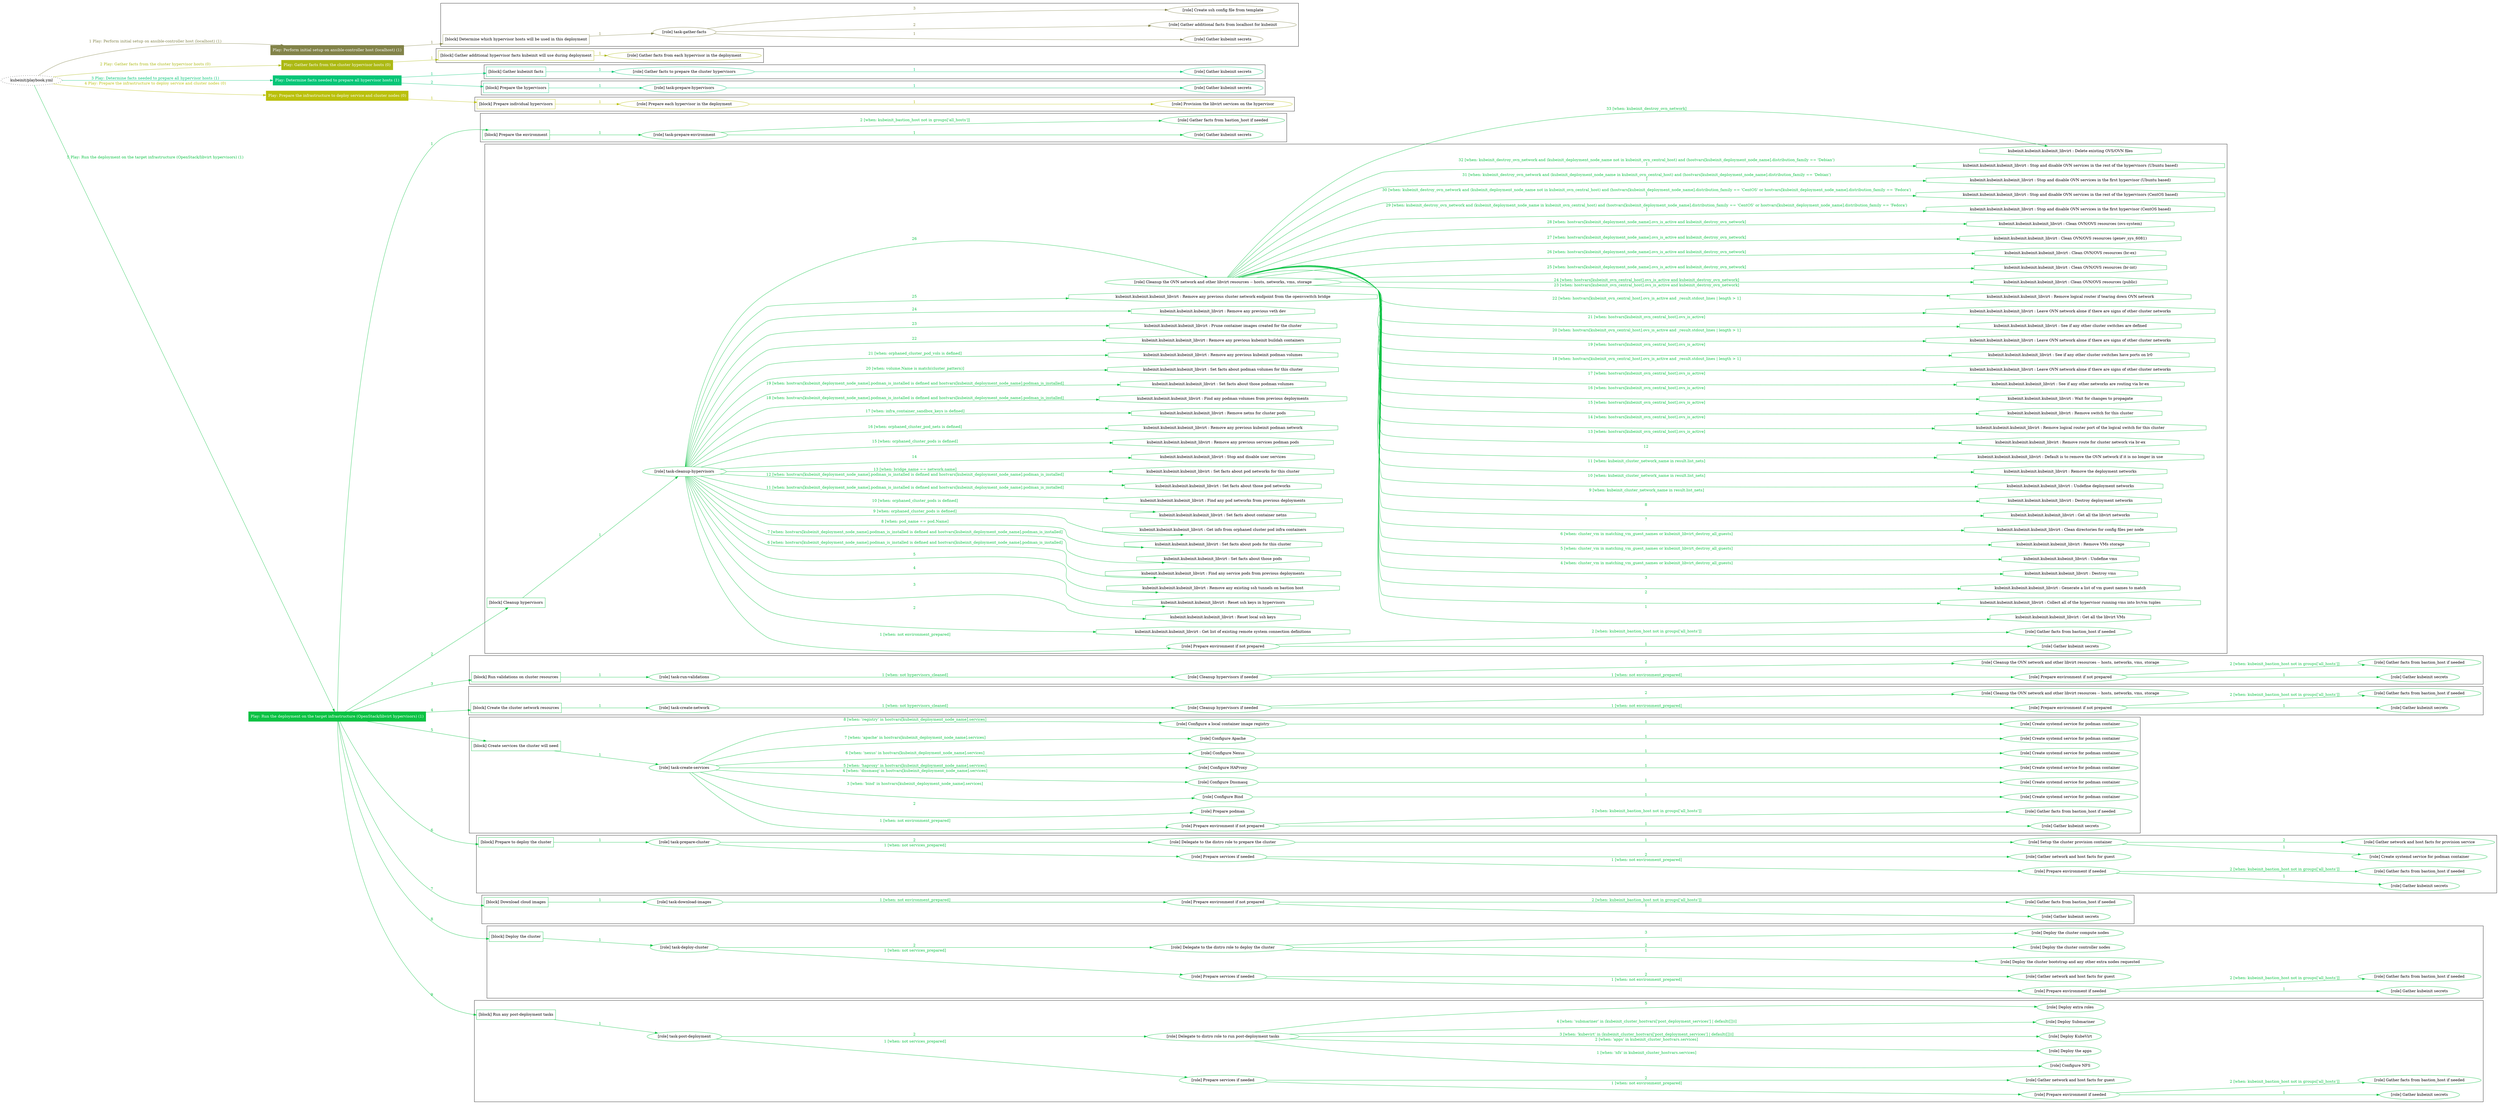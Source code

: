 digraph {
	graph [concentrate=true ordering=in rankdir=LR ratio=fill]
	edge [esep=5 sep=10]
	"kubeinit/playbook.yml" [URL="/home/runner/work/kubeinit/kubeinit/kubeinit/playbook.yml" id=playbook_2b9a2f3d style=dotted]
	"kubeinit/playbook.yml" -> play_9fedb0a2 [label="1 Play: Perform initial setup on ansible-controller host (localhost) (1)" color="#828349" fontcolor="#828349" id=edge_play_9fedb0a2 labeltooltip="1 Play: Perform initial setup on ansible-controller host (localhost) (1)" tooltip="1 Play: Perform initial setup on ansible-controller host (localhost) (1)"]
	subgraph "Play: Perform initial setup on ansible-controller host (localhost) (1)" {
		play_9fedb0a2 [label="Play: Perform initial setup on ansible-controller host (localhost) (1)" URL="/home/runner/work/kubeinit/kubeinit/kubeinit/playbook.yml" color="#828349" fontcolor="#ffffff" id=play_9fedb0a2 shape=box style=filled tooltip=localhost]
		play_9fedb0a2 -> block_6efbe741 [label=1 color="#828349" fontcolor="#828349" id=edge_block_6efbe741 labeltooltip=1 tooltip=1]
		subgraph cluster_block_6efbe741 {
			block_6efbe741 [label="[block] Determine which hypervisor hosts will be used in this deployment" URL="/home/runner/work/kubeinit/kubeinit/kubeinit/playbook.yml" color="#828349" id=block_6efbe741 labeltooltip="Determine which hypervisor hosts will be used in this deployment" shape=box tooltip="Determine which hypervisor hosts will be used in this deployment"]
			block_6efbe741 -> role_b0b8cfe8 [label="1 " color="#828349" fontcolor="#828349" id=edge_role_b0b8cfe8 labeltooltip="1 " tooltip="1 "]
			subgraph "task-gather-facts" {
				role_b0b8cfe8 [label="[role] task-gather-facts" URL="/home/runner/work/kubeinit/kubeinit/kubeinit/playbook.yml" color="#828349" id=role_b0b8cfe8 tooltip="task-gather-facts"]
				role_b0b8cfe8 -> role_8699a588 [label="1 " color="#828349" fontcolor="#828349" id=edge_role_8699a588 labeltooltip="1 " tooltip="1 "]
				subgraph "Gather kubeinit secrets" {
					role_8699a588 [label="[role] Gather kubeinit secrets" URL="/home/runner/.ansible/collections/ansible_collections/kubeinit/kubeinit/roles/kubeinit_prepare/tasks/build_hypervisors_group.yml" color="#828349" id=role_8699a588 tooltip="Gather kubeinit secrets"]
				}
				role_b0b8cfe8 -> role_6aa55331 [label="2 " color="#828349" fontcolor="#828349" id=edge_role_6aa55331 labeltooltip="2 " tooltip="2 "]
				subgraph "Gather additional facts from localhost for kubeinit" {
					role_6aa55331 [label="[role] Gather additional facts from localhost for kubeinit" URL="/home/runner/.ansible/collections/ansible_collections/kubeinit/kubeinit/roles/kubeinit_prepare/tasks/build_hypervisors_group.yml" color="#828349" id=role_6aa55331 tooltip="Gather additional facts from localhost for kubeinit"]
				}
				role_b0b8cfe8 -> role_26017231 [label="3 " color="#828349" fontcolor="#828349" id=edge_role_26017231 labeltooltip="3 " tooltip="3 "]
				subgraph "Create ssh config file from template" {
					role_26017231 [label="[role] Create ssh config file from template" URL="/home/runner/.ansible/collections/ansible_collections/kubeinit/kubeinit/roles/kubeinit_prepare/tasks/build_hypervisors_group.yml" color="#828349" id=role_26017231 tooltip="Create ssh config file from template"]
				}
			}
		}
	}
	"kubeinit/playbook.yml" -> play_ab184f32 [label="2 Play: Gather facts from the cluster hypervisor hosts (0)" color="#acb913" fontcolor="#acb913" id=edge_play_ab184f32 labeltooltip="2 Play: Gather facts from the cluster hypervisor hosts (0)" tooltip="2 Play: Gather facts from the cluster hypervisor hosts (0)"]
	subgraph "Play: Gather facts from the cluster hypervisor hosts (0)" {
		play_ab184f32 [label="Play: Gather facts from the cluster hypervisor hosts (0)" URL="/home/runner/work/kubeinit/kubeinit/kubeinit/playbook.yml" color="#acb913" fontcolor="#ffffff" id=play_ab184f32 shape=box style=filled tooltip="Play: Gather facts from the cluster hypervisor hosts (0)"]
		play_ab184f32 -> block_a45a0f2a [label=1 color="#acb913" fontcolor="#acb913" id=edge_block_a45a0f2a labeltooltip=1 tooltip=1]
		subgraph cluster_block_a45a0f2a {
			block_a45a0f2a [label="[block] Gather additional hypervisor facts kubeinit will use during deployment" URL="/home/runner/work/kubeinit/kubeinit/kubeinit/playbook.yml" color="#acb913" id=block_a45a0f2a labeltooltip="Gather additional hypervisor facts kubeinit will use during deployment" shape=box tooltip="Gather additional hypervisor facts kubeinit will use during deployment"]
			block_a45a0f2a -> role_93e37a87 [label="1 " color="#acb913" fontcolor="#acb913" id=edge_role_93e37a87 labeltooltip="1 " tooltip="1 "]
			subgraph "Gather facts from each hypervisor in the deployment" {
				role_93e37a87 [label="[role] Gather facts from each hypervisor in the deployment" URL="/home/runner/work/kubeinit/kubeinit/kubeinit/playbook.yml" color="#acb913" id=role_93e37a87 tooltip="Gather facts from each hypervisor in the deployment"]
			}
		}
	}
	"kubeinit/playbook.yml" -> play_254914c4 [label="3 Play: Determine facts needed to prepare all hypervisor hosts (1)" color="#06c677" fontcolor="#06c677" id=edge_play_254914c4 labeltooltip="3 Play: Determine facts needed to prepare all hypervisor hosts (1)" tooltip="3 Play: Determine facts needed to prepare all hypervisor hosts (1)"]
	subgraph "Play: Determine facts needed to prepare all hypervisor hosts (1)" {
		play_254914c4 [label="Play: Determine facts needed to prepare all hypervisor hosts (1)" URL="/home/runner/work/kubeinit/kubeinit/kubeinit/playbook.yml" color="#06c677" fontcolor="#ffffff" id=play_254914c4 shape=box style=filled tooltip=localhost]
		play_254914c4 -> block_eeceefe8 [label=1 color="#06c677" fontcolor="#06c677" id=edge_block_eeceefe8 labeltooltip=1 tooltip=1]
		subgraph cluster_block_eeceefe8 {
			block_eeceefe8 [label="[block] Gather kubeinit facts" URL="/home/runner/work/kubeinit/kubeinit/kubeinit/playbook.yml" color="#06c677" id=block_eeceefe8 labeltooltip="Gather kubeinit facts" shape=box tooltip="Gather kubeinit facts"]
			block_eeceefe8 -> role_8987a6d7 [label="1 " color="#06c677" fontcolor="#06c677" id=edge_role_8987a6d7 labeltooltip="1 " tooltip="1 "]
			subgraph "Gather facts to prepare the cluster hypervisors" {
				role_8987a6d7 [label="[role] Gather facts to prepare the cluster hypervisors" URL="/home/runner/work/kubeinit/kubeinit/kubeinit/playbook.yml" color="#06c677" id=role_8987a6d7 tooltip="Gather facts to prepare the cluster hypervisors"]
				role_8987a6d7 -> role_4e342ef1 [label="1 " color="#06c677" fontcolor="#06c677" id=edge_role_4e342ef1 labeltooltip="1 " tooltip="1 "]
				subgraph "Gather kubeinit secrets" {
					role_4e342ef1 [label="[role] Gather kubeinit secrets" URL="/home/runner/.ansible/collections/ansible_collections/kubeinit/kubeinit/roles/kubeinit_prepare/tasks/gather_kubeinit_facts.yml" color="#06c677" id=role_4e342ef1 tooltip="Gather kubeinit secrets"]
				}
			}
		}
		play_254914c4 -> block_64840f8c [label=2 color="#06c677" fontcolor="#06c677" id=edge_block_64840f8c labeltooltip=2 tooltip=2]
		subgraph cluster_block_64840f8c {
			block_64840f8c [label="[block] Prepare the hypervisors" URL="/home/runner/work/kubeinit/kubeinit/kubeinit/playbook.yml" color="#06c677" id=block_64840f8c labeltooltip="Prepare the hypervisors" shape=box tooltip="Prepare the hypervisors"]
			block_64840f8c -> role_b2e1abc9 [label="1 " color="#06c677" fontcolor="#06c677" id=edge_role_b2e1abc9 labeltooltip="1 " tooltip="1 "]
			subgraph "task-prepare-hypervisors" {
				role_b2e1abc9 [label="[role] task-prepare-hypervisors" URL="/home/runner/work/kubeinit/kubeinit/kubeinit/playbook.yml" color="#06c677" id=role_b2e1abc9 tooltip="task-prepare-hypervisors"]
				role_b2e1abc9 -> role_2fb8b9d9 [label="1 " color="#06c677" fontcolor="#06c677" id=edge_role_2fb8b9d9 labeltooltip="1 " tooltip="1 "]
				subgraph "Gather kubeinit secrets" {
					role_2fb8b9d9 [label="[role] Gather kubeinit secrets" URL="/home/runner/.ansible/collections/ansible_collections/kubeinit/kubeinit/roles/kubeinit_prepare/tasks/gather_kubeinit_facts.yml" color="#06c677" id=role_2fb8b9d9 tooltip="Gather kubeinit secrets"]
				}
			}
		}
	}
	"kubeinit/playbook.yml" -> play_f7bd9bc6 [label="4 Play: Prepare the infrastructure to deploy service and cluster nodes (0)" color="#bac00c" fontcolor="#bac00c" id=edge_play_f7bd9bc6 labeltooltip="4 Play: Prepare the infrastructure to deploy service and cluster nodes (0)" tooltip="4 Play: Prepare the infrastructure to deploy service and cluster nodes (0)"]
	subgraph "Play: Prepare the infrastructure to deploy service and cluster nodes (0)" {
		play_f7bd9bc6 [label="Play: Prepare the infrastructure to deploy service and cluster nodes (0)" URL="/home/runner/work/kubeinit/kubeinit/kubeinit/playbook.yml" color="#bac00c" fontcolor="#ffffff" id=play_f7bd9bc6 shape=box style=filled tooltip="Play: Prepare the infrastructure to deploy service and cluster nodes (0)"]
		play_f7bd9bc6 -> block_38f054e4 [label=1 color="#bac00c" fontcolor="#bac00c" id=edge_block_38f054e4 labeltooltip=1 tooltip=1]
		subgraph cluster_block_38f054e4 {
			block_38f054e4 [label="[block] Prepare individual hypervisors" URL="/home/runner/work/kubeinit/kubeinit/kubeinit/playbook.yml" color="#bac00c" id=block_38f054e4 labeltooltip="Prepare individual hypervisors" shape=box tooltip="Prepare individual hypervisors"]
			block_38f054e4 -> role_5d0e3526 [label="1 " color="#bac00c" fontcolor="#bac00c" id=edge_role_5d0e3526 labeltooltip="1 " tooltip="1 "]
			subgraph "Prepare each hypervisor in the deployment" {
				role_5d0e3526 [label="[role] Prepare each hypervisor in the deployment" URL="/home/runner/work/kubeinit/kubeinit/kubeinit/playbook.yml" color="#bac00c" id=role_5d0e3526 tooltip="Prepare each hypervisor in the deployment"]
				role_5d0e3526 -> role_c61f7a57 [label="1 " color="#bac00c" fontcolor="#bac00c" id=edge_role_c61f7a57 labeltooltip="1 " tooltip="1 "]
				subgraph "Provision the libvirt services on the hypervisor" {
					role_c61f7a57 [label="[role] Provision the libvirt services on the hypervisor" URL="/home/runner/.ansible/collections/ansible_collections/kubeinit/kubeinit/roles/kubeinit_prepare/tasks/prepare_hypervisor.yml" color="#bac00c" id=role_c61f7a57 tooltip="Provision the libvirt services on the hypervisor"]
				}
			}
		}
	}
	"kubeinit/playbook.yml" -> play_2e8fae9c [label="5 Play: Run the deployment on the target infrastructure (OpenStack/libvirt hypervisors) (1)" color="#0ac243" fontcolor="#0ac243" id=edge_play_2e8fae9c labeltooltip="5 Play: Run the deployment on the target infrastructure (OpenStack/libvirt hypervisors) (1)" tooltip="5 Play: Run the deployment on the target infrastructure (OpenStack/libvirt hypervisors) (1)"]
	subgraph "Play: Run the deployment on the target infrastructure (OpenStack/libvirt hypervisors) (1)" {
		play_2e8fae9c [label="Play: Run the deployment on the target infrastructure (OpenStack/libvirt hypervisors) (1)" URL="/home/runner/work/kubeinit/kubeinit/kubeinit/playbook.yml" color="#0ac243" fontcolor="#ffffff" id=play_2e8fae9c shape=box style=filled tooltip=localhost]
		play_2e8fae9c -> block_946fb4e9 [label=1 color="#0ac243" fontcolor="#0ac243" id=edge_block_946fb4e9 labeltooltip=1 tooltip=1]
		subgraph cluster_block_946fb4e9 {
			block_946fb4e9 [label="[block] Prepare the environment" URL="/home/runner/work/kubeinit/kubeinit/kubeinit/playbook.yml" color="#0ac243" id=block_946fb4e9 labeltooltip="Prepare the environment" shape=box tooltip="Prepare the environment"]
			block_946fb4e9 -> role_8504c71b [label="1 " color="#0ac243" fontcolor="#0ac243" id=edge_role_8504c71b labeltooltip="1 " tooltip="1 "]
			subgraph "task-prepare-environment" {
				role_8504c71b [label="[role] task-prepare-environment" URL="/home/runner/work/kubeinit/kubeinit/kubeinit/playbook.yml" color="#0ac243" id=role_8504c71b tooltip="task-prepare-environment"]
				role_8504c71b -> role_99487d66 [label="1 " color="#0ac243" fontcolor="#0ac243" id=edge_role_99487d66 labeltooltip="1 " tooltip="1 "]
				subgraph "Gather kubeinit secrets" {
					role_99487d66 [label="[role] Gather kubeinit secrets" URL="/home/runner/.ansible/collections/ansible_collections/kubeinit/kubeinit/roles/kubeinit_prepare/tasks/gather_kubeinit_facts.yml" color="#0ac243" id=role_99487d66 tooltip="Gather kubeinit secrets"]
				}
				role_8504c71b -> role_9c50986b [label="2 [when: kubeinit_bastion_host not in groups['all_hosts']]" color="#0ac243" fontcolor="#0ac243" id=edge_role_9c50986b labeltooltip="2 [when: kubeinit_bastion_host not in groups['all_hosts']]" tooltip="2 [when: kubeinit_bastion_host not in groups['all_hosts']]"]
				subgraph "Gather facts from bastion_host if needed" {
					role_9c50986b [label="[role] Gather facts from bastion_host if needed" URL="/home/runner/.ansible/collections/ansible_collections/kubeinit/kubeinit/roles/kubeinit_prepare/tasks/main.yml" color="#0ac243" id=role_9c50986b tooltip="Gather facts from bastion_host if needed"]
				}
			}
		}
		play_2e8fae9c -> block_ea8049b6 [label=2 color="#0ac243" fontcolor="#0ac243" id=edge_block_ea8049b6 labeltooltip=2 tooltip=2]
		subgraph cluster_block_ea8049b6 {
			block_ea8049b6 [label="[block] Cleanup hypervisors" URL="/home/runner/work/kubeinit/kubeinit/kubeinit/playbook.yml" color="#0ac243" id=block_ea8049b6 labeltooltip="Cleanup hypervisors" shape=box tooltip="Cleanup hypervisors"]
			block_ea8049b6 -> role_a7bd929e [label="1 " color="#0ac243" fontcolor="#0ac243" id=edge_role_a7bd929e labeltooltip="1 " tooltip="1 "]
			subgraph "task-cleanup-hypervisors" {
				role_a7bd929e [label="[role] task-cleanup-hypervisors" URL="/home/runner/work/kubeinit/kubeinit/kubeinit/playbook.yml" color="#0ac243" id=role_a7bd929e tooltip="task-cleanup-hypervisors"]
				role_a7bd929e -> role_e5495fd9 [label="1 [when: not environment_prepared]" color="#0ac243" fontcolor="#0ac243" id=edge_role_e5495fd9 labeltooltip="1 [when: not environment_prepared]" tooltip="1 [when: not environment_prepared]"]
				subgraph "Prepare environment if not prepared" {
					role_e5495fd9 [label="[role] Prepare environment if not prepared" URL="/home/runner/.ansible/collections/ansible_collections/kubeinit/kubeinit/roles/kubeinit_libvirt/tasks/cleanup_hypervisors.yml" color="#0ac243" id=role_e5495fd9 tooltip="Prepare environment if not prepared"]
					role_e5495fd9 -> role_6d430244 [label="1 " color="#0ac243" fontcolor="#0ac243" id=edge_role_6d430244 labeltooltip="1 " tooltip="1 "]
					subgraph "Gather kubeinit secrets" {
						role_6d430244 [label="[role] Gather kubeinit secrets" URL="/home/runner/.ansible/collections/ansible_collections/kubeinit/kubeinit/roles/kubeinit_prepare/tasks/gather_kubeinit_facts.yml" color="#0ac243" id=role_6d430244 tooltip="Gather kubeinit secrets"]
					}
					role_e5495fd9 -> role_b1f1b082 [label="2 [when: kubeinit_bastion_host not in groups['all_hosts']]" color="#0ac243" fontcolor="#0ac243" id=edge_role_b1f1b082 labeltooltip="2 [when: kubeinit_bastion_host not in groups['all_hosts']]" tooltip="2 [when: kubeinit_bastion_host not in groups['all_hosts']]"]
					subgraph "Gather facts from bastion_host if needed" {
						role_b1f1b082 [label="[role] Gather facts from bastion_host if needed" URL="/home/runner/.ansible/collections/ansible_collections/kubeinit/kubeinit/roles/kubeinit_prepare/tasks/main.yml" color="#0ac243" id=role_b1f1b082 tooltip="Gather facts from bastion_host if needed"]
					}
				}
				task_bd066bf7 [label="kubeinit.kubeinit.kubeinit_libvirt : Get list of existing remote system connection definitions" URL="/home/runner/.ansible/collections/ansible_collections/kubeinit/kubeinit/roles/kubeinit_libvirt/tasks/cleanup_hypervisors.yml" color="#0ac243" id=task_bd066bf7 shape=octagon tooltip="kubeinit.kubeinit.kubeinit_libvirt : Get list of existing remote system connection definitions"]
				role_a7bd929e -> task_bd066bf7 [label="2 " color="#0ac243" fontcolor="#0ac243" id=edge_task_bd066bf7 labeltooltip="2 " tooltip="2 "]
				task_5a07e10f [label="kubeinit.kubeinit.kubeinit_libvirt : Reset local ssh keys" URL="/home/runner/.ansible/collections/ansible_collections/kubeinit/kubeinit/roles/kubeinit_libvirt/tasks/cleanup_hypervisors.yml" color="#0ac243" id=task_5a07e10f shape=octagon tooltip="kubeinit.kubeinit.kubeinit_libvirt : Reset local ssh keys"]
				role_a7bd929e -> task_5a07e10f [label="3 " color="#0ac243" fontcolor="#0ac243" id=edge_task_5a07e10f labeltooltip="3 " tooltip="3 "]
				task_b364a60b [label="kubeinit.kubeinit.kubeinit_libvirt : Reset ssh keys in hypervisors" URL="/home/runner/.ansible/collections/ansible_collections/kubeinit/kubeinit/roles/kubeinit_libvirt/tasks/cleanup_hypervisors.yml" color="#0ac243" id=task_b364a60b shape=octagon tooltip="kubeinit.kubeinit.kubeinit_libvirt : Reset ssh keys in hypervisors"]
				role_a7bd929e -> task_b364a60b [label="4 " color="#0ac243" fontcolor="#0ac243" id=edge_task_b364a60b labeltooltip="4 " tooltip="4 "]
				task_35158c52 [label="kubeinit.kubeinit.kubeinit_libvirt : Remove any existing ssh tunnels on bastion host" URL="/home/runner/.ansible/collections/ansible_collections/kubeinit/kubeinit/roles/kubeinit_libvirt/tasks/cleanup_hypervisors.yml" color="#0ac243" id=task_35158c52 shape=octagon tooltip="kubeinit.kubeinit.kubeinit_libvirt : Remove any existing ssh tunnels on bastion host"]
				role_a7bd929e -> task_35158c52 [label="5 " color="#0ac243" fontcolor="#0ac243" id=edge_task_35158c52 labeltooltip="5 " tooltip="5 "]
				task_236e7478 [label="kubeinit.kubeinit.kubeinit_libvirt : Find any service pods from previous deployments" URL="/home/runner/.ansible/collections/ansible_collections/kubeinit/kubeinit/roles/kubeinit_libvirt/tasks/cleanup_hypervisors.yml" color="#0ac243" id=task_236e7478 shape=octagon tooltip="kubeinit.kubeinit.kubeinit_libvirt : Find any service pods from previous deployments"]
				role_a7bd929e -> task_236e7478 [label="6 [when: hostvars[kubeinit_deployment_node_name].podman_is_installed is defined and hostvars[kubeinit_deployment_node_name].podman_is_installed]" color="#0ac243" fontcolor="#0ac243" id=edge_task_236e7478 labeltooltip="6 [when: hostvars[kubeinit_deployment_node_name].podman_is_installed is defined and hostvars[kubeinit_deployment_node_name].podman_is_installed]" tooltip="6 [when: hostvars[kubeinit_deployment_node_name].podman_is_installed is defined and hostvars[kubeinit_deployment_node_name].podman_is_installed]"]
				task_bab04ed4 [label="kubeinit.kubeinit.kubeinit_libvirt : Set facts about those pods" URL="/home/runner/.ansible/collections/ansible_collections/kubeinit/kubeinit/roles/kubeinit_libvirt/tasks/cleanup_hypervisors.yml" color="#0ac243" id=task_bab04ed4 shape=octagon tooltip="kubeinit.kubeinit.kubeinit_libvirt : Set facts about those pods"]
				role_a7bd929e -> task_bab04ed4 [label="7 [when: hostvars[kubeinit_deployment_node_name].podman_is_installed is defined and hostvars[kubeinit_deployment_node_name].podman_is_installed]" color="#0ac243" fontcolor="#0ac243" id=edge_task_bab04ed4 labeltooltip="7 [when: hostvars[kubeinit_deployment_node_name].podman_is_installed is defined and hostvars[kubeinit_deployment_node_name].podman_is_installed]" tooltip="7 [when: hostvars[kubeinit_deployment_node_name].podman_is_installed is defined and hostvars[kubeinit_deployment_node_name].podman_is_installed]"]
				task_9a092bfb [label="kubeinit.kubeinit.kubeinit_libvirt : Set facts about pods for this cluster" URL="/home/runner/.ansible/collections/ansible_collections/kubeinit/kubeinit/roles/kubeinit_libvirt/tasks/cleanup_hypervisors.yml" color="#0ac243" id=task_9a092bfb shape=octagon tooltip="kubeinit.kubeinit.kubeinit_libvirt : Set facts about pods for this cluster"]
				role_a7bd929e -> task_9a092bfb [label="8 [when: pod_name == pod.Name]" color="#0ac243" fontcolor="#0ac243" id=edge_task_9a092bfb labeltooltip="8 [when: pod_name == pod.Name]" tooltip="8 [when: pod_name == pod.Name]"]
				task_95a8e493 [label="kubeinit.kubeinit.kubeinit_libvirt : Get info from orphaned cluster pod infra containers" URL="/home/runner/.ansible/collections/ansible_collections/kubeinit/kubeinit/roles/kubeinit_libvirt/tasks/cleanup_hypervisors.yml" color="#0ac243" id=task_95a8e493 shape=octagon tooltip="kubeinit.kubeinit.kubeinit_libvirt : Get info from orphaned cluster pod infra containers"]
				role_a7bd929e -> task_95a8e493 [label="9 [when: orphaned_cluster_pods is defined]" color="#0ac243" fontcolor="#0ac243" id=edge_task_95a8e493 labeltooltip="9 [when: orphaned_cluster_pods is defined]" tooltip="9 [when: orphaned_cluster_pods is defined]"]
				task_1d3d457a [label="kubeinit.kubeinit.kubeinit_libvirt : Set facts about container netns" URL="/home/runner/.ansible/collections/ansible_collections/kubeinit/kubeinit/roles/kubeinit_libvirt/tasks/cleanup_hypervisors.yml" color="#0ac243" id=task_1d3d457a shape=octagon tooltip="kubeinit.kubeinit.kubeinit_libvirt : Set facts about container netns"]
				role_a7bd929e -> task_1d3d457a [label="10 [when: orphaned_cluster_pods is defined]" color="#0ac243" fontcolor="#0ac243" id=edge_task_1d3d457a labeltooltip="10 [when: orphaned_cluster_pods is defined]" tooltip="10 [when: orphaned_cluster_pods is defined]"]
				task_42f274cd [label="kubeinit.kubeinit.kubeinit_libvirt : Find any pod networks from previous deployments" URL="/home/runner/.ansible/collections/ansible_collections/kubeinit/kubeinit/roles/kubeinit_libvirt/tasks/cleanup_hypervisors.yml" color="#0ac243" id=task_42f274cd shape=octagon tooltip="kubeinit.kubeinit.kubeinit_libvirt : Find any pod networks from previous deployments"]
				role_a7bd929e -> task_42f274cd [label="11 [when: hostvars[kubeinit_deployment_node_name].podman_is_installed is defined and hostvars[kubeinit_deployment_node_name].podman_is_installed]" color="#0ac243" fontcolor="#0ac243" id=edge_task_42f274cd labeltooltip="11 [when: hostvars[kubeinit_deployment_node_name].podman_is_installed is defined and hostvars[kubeinit_deployment_node_name].podman_is_installed]" tooltip="11 [when: hostvars[kubeinit_deployment_node_name].podman_is_installed is defined and hostvars[kubeinit_deployment_node_name].podman_is_installed]"]
				task_9557fe06 [label="kubeinit.kubeinit.kubeinit_libvirt : Set facts about those pod networks" URL="/home/runner/.ansible/collections/ansible_collections/kubeinit/kubeinit/roles/kubeinit_libvirt/tasks/cleanup_hypervisors.yml" color="#0ac243" id=task_9557fe06 shape=octagon tooltip="kubeinit.kubeinit.kubeinit_libvirt : Set facts about those pod networks"]
				role_a7bd929e -> task_9557fe06 [label="12 [when: hostvars[kubeinit_deployment_node_name].podman_is_installed is defined and hostvars[kubeinit_deployment_node_name].podman_is_installed]" color="#0ac243" fontcolor="#0ac243" id=edge_task_9557fe06 labeltooltip="12 [when: hostvars[kubeinit_deployment_node_name].podman_is_installed is defined and hostvars[kubeinit_deployment_node_name].podman_is_installed]" tooltip="12 [when: hostvars[kubeinit_deployment_node_name].podman_is_installed is defined and hostvars[kubeinit_deployment_node_name].podman_is_installed]"]
				task_4acccc00 [label="kubeinit.kubeinit.kubeinit_libvirt : Set facts about pod networks for this cluster" URL="/home/runner/.ansible/collections/ansible_collections/kubeinit/kubeinit/roles/kubeinit_libvirt/tasks/cleanup_hypervisors.yml" color="#0ac243" id=task_4acccc00 shape=octagon tooltip="kubeinit.kubeinit.kubeinit_libvirt : Set facts about pod networks for this cluster"]
				role_a7bd929e -> task_4acccc00 [label="13 [when: bridge_name == network.name]" color="#0ac243" fontcolor="#0ac243" id=edge_task_4acccc00 labeltooltip="13 [when: bridge_name == network.name]" tooltip="13 [when: bridge_name == network.name]"]
				task_7caa7203 [label="kubeinit.kubeinit.kubeinit_libvirt : Stop and disable user services" URL="/home/runner/.ansible/collections/ansible_collections/kubeinit/kubeinit/roles/kubeinit_libvirt/tasks/cleanup_hypervisors.yml" color="#0ac243" id=task_7caa7203 shape=octagon tooltip="kubeinit.kubeinit.kubeinit_libvirt : Stop and disable user services"]
				role_a7bd929e -> task_7caa7203 [label="14 " color="#0ac243" fontcolor="#0ac243" id=edge_task_7caa7203 labeltooltip="14 " tooltip="14 "]
				task_0e12786e [label="kubeinit.kubeinit.kubeinit_libvirt : Remove any previous services podman pods" URL="/home/runner/.ansible/collections/ansible_collections/kubeinit/kubeinit/roles/kubeinit_libvirt/tasks/cleanup_hypervisors.yml" color="#0ac243" id=task_0e12786e shape=octagon tooltip="kubeinit.kubeinit.kubeinit_libvirt : Remove any previous services podman pods"]
				role_a7bd929e -> task_0e12786e [label="15 [when: orphaned_cluster_pods is defined]" color="#0ac243" fontcolor="#0ac243" id=edge_task_0e12786e labeltooltip="15 [when: orphaned_cluster_pods is defined]" tooltip="15 [when: orphaned_cluster_pods is defined]"]
				task_ad5fb585 [label="kubeinit.kubeinit.kubeinit_libvirt : Remove any previous kubeinit podman network" URL="/home/runner/.ansible/collections/ansible_collections/kubeinit/kubeinit/roles/kubeinit_libvirt/tasks/cleanup_hypervisors.yml" color="#0ac243" id=task_ad5fb585 shape=octagon tooltip="kubeinit.kubeinit.kubeinit_libvirt : Remove any previous kubeinit podman network"]
				role_a7bd929e -> task_ad5fb585 [label="16 [when: orphaned_cluster_pod_nets is defined]" color="#0ac243" fontcolor="#0ac243" id=edge_task_ad5fb585 labeltooltip="16 [when: orphaned_cluster_pod_nets is defined]" tooltip="16 [when: orphaned_cluster_pod_nets is defined]"]
				task_43873475 [label="kubeinit.kubeinit.kubeinit_libvirt : Remove netns for cluster pods" URL="/home/runner/.ansible/collections/ansible_collections/kubeinit/kubeinit/roles/kubeinit_libvirt/tasks/cleanup_hypervisors.yml" color="#0ac243" id=task_43873475 shape=octagon tooltip="kubeinit.kubeinit.kubeinit_libvirt : Remove netns for cluster pods"]
				role_a7bd929e -> task_43873475 [label="17 [when: infra_container_sandbox_keys is defined]" color="#0ac243" fontcolor="#0ac243" id=edge_task_43873475 labeltooltip="17 [when: infra_container_sandbox_keys is defined]" tooltip="17 [when: infra_container_sandbox_keys is defined]"]
				task_3148cdde [label="kubeinit.kubeinit.kubeinit_libvirt : Find any podman volumes from previous deployments" URL="/home/runner/.ansible/collections/ansible_collections/kubeinit/kubeinit/roles/kubeinit_libvirt/tasks/cleanup_hypervisors.yml" color="#0ac243" id=task_3148cdde shape=octagon tooltip="kubeinit.kubeinit.kubeinit_libvirt : Find any podman volumes from previous deployments"]
				role_a7bd929e -> task_3148cdde [label="18 [when: hostvars[kubeinit_deployment_node_name].podman_is_installed is defined and hostvars[kubeinit_deployment_node_name].podman_is_installed]" color="#0ac243" fontcolor="#0ac243" id=edge_task_3148cdde labeltooltip="18 [when: hostvars[kubeinit_deployment_node_name].podman_is_installed is defined and hostvars[kubeinit_deployment_node_name].podman_is_installed]" tooltip="18 [when: hostvars[kubeinit_deployment_node_name].podman_is_installed is defined and hostvars[kubeinit_deployment_node_name].podman_is_installed]"]
				task_13cc3b16 [label="kubeinit.kubeinit.kubeinit_libvirt : Set facts about those podman volumes" URL="/home/runner/.ansible/collections/ansible_collections/kubeinit/kubeinit/roles/kubeinit_libvirt/tasks/cleanup_hypervisors.yml" color="#0ac243" id=task_13cc3b16 shape=octagon tooltip="kubeinit.kubeinit.kubeinit_libvirt : Set facts about those podman volumes"]
				role_a7bd929e -> task_13cc3b16 [label="19 [when: hostvars[kubeinit_deployment_node_name].podman_is_installed is defined and hostvars[kubeinit_deployment_node_name].podman_is_installed]" color="#0ac243" fontcolor="#0ac243" id=edge_task_13cc3b16 labeltooltip="19 [when: hostvars[kubeinit_deployment_node_name].podman_is_installed is defined and hostvars[kubeinit_deployment_node_name].podman_is_installed]" tooltip="19 [when: hostvars[kubeinit_deployment_node_name].podman_is_installed is defined and hostvars[kubeinit_deployment_node_name].podman_is_installed]"]
				task_816ff7f8 [label="kubeinit.kubeinit.kubeinit_libvirt : Set facts about podman volumes for this cluster" URL="/home/runner/.ansible/collections/ansible_collections/kubeinit/kubeinit/roles/kubeinit_libvirt/tasks/cleanup_hypervisors.yml" color="#0ac243" id=task_816ff7f8 shape=octagon tooltip="kubeinit.kubeinit.kubeinit_libvirt : Set facts about podman volumes for this cluster"]
				role_a7bd929e -> task_816ff7f8 [label="20 [when: volume.Name is match(cluster_pattern)]" color="#0ac243" fontcolor="#0ac243" id=edge_task_816ff7f8 labeltooltip="20 [when: volume.Name is match(cluster_pattern)]" tooltip="20 [when: volume.Name is match(cluster_pattern)]"]
				task_89723556 [label="kubeinit.kubeinit.kubeinit_libvirt : Remove any previous kubeinit podman volumes" URL="/home/runner/.ansible/collections/ansible_collections/kubeinit/kubeinit/roles/kubeinit_libvirt/tasks/cleanup_hypervisors.yml" color="#0ac243" id=task_89723556 shape=octagon tooltip="kubeinit.kubeinit.kubeinit_libvirt : Remove any previous kubeinit podman volumes"]
				role_a7bd929e -> task_89723556 [label="21 [when: orphaned_cluster_pod_vols is defined]" color="#0ac243" fontcolor="#0ac243" id=edge_task_89723556 labeltooltip="21 [when: orphaned_cluster_pod_vols is defined]" tooltip="21 [when: orphaned_cluster_pod_vols is defined]"]
				task_b9ba6b8b [label="kubeinit.kubeinit.kubeinit_libvirt : Remove any previous kubeinit buildah containers" URL="/home/runner/.ansible/collections/ansible_collections/kubeinit/kubeinit/roles/kubeinit_libvirt/tasks/cleanup_hypervisors.yml" color="#0ac243" id=task_b9ba6b8b shape=octagon tooltip="kubeinit.kubeinit.kubeinit_libvirt : Remove any previous kubeinit buildah containers"]
				role_a7bd929e -> task_b9ba6b8b [label="22 " color="#0ac243" fontcolor="#0ac243" id=edge_task_b9ba6b8b labeltooltip="22 " tooltip="22 "]
				task_f6868d23 [label="kubeinit.kubeinit.kubeinit_libvirt : Prune container images created for the cluster" URL="/home/runner/.ansible/collections/ansible_collections/kubeinit/kubeinit/roles/kubeinit_libvirt/tasks/cleanup_hypervisors.yml" color="#0ac243" id=task_f6868d23 shape=octagon tooltip="kubeinit.kubeinit.kubeinit_libvirt : Prune container images created for the cluster"]
				role_a7bd929e -> task_f6868d23 [label="23 " color="#0ac243" fontcolor="#0ac243" id=edge_task_f6868d23 labeltooltip="23 " tooltip="23 "]
				task_80424575 [label="kubeinit.kubeinit.kubeinit_libvirt : Remove any previous veth dev" URL="/home/runner/.ansible/collections/ansible_collections/kubeinit/kubeinit/roles/kubeinit_libvirt/tasks/cleanup_hypervisors.yml" color="#0ac243" id=task_80424575 shape=octagon tooltip="kubeinit.kubeinit.kubeinit_libvirt : Remove any previous veth dev"]
				role_a7bd929e -> task_80424575 [label="24 " color="#0ac243" fontcolor="#0ac243" id=edge_task_80424575 labeltooltip="24 " tooltip="24 "]
				task_e01fbcd0 [label="kubeinit.kubeinit.kubeinit_libvirt : Remove any previous cluster network endpoint from the openvswitch bridge" URL="/home/runner/.ansible/collections/ansible_collections/kubeinit/kubeinit/roles/kubeinit_libvirt/tasks/cleanup_hypervisors.yml" color="#0ac243" id=task_e01fbcd0 shape=octagon tooltip="kubeinit.kubeinit.kubeinit_libvirt : Remove any previous cluster network endpoint from the openvswitch bridge"]
				role_a7bd929e -> task_e01fbcd0 [label="25 " color="#0ac243" fontcolor="#0ac243" id=edge_task_e01fbcd0 labeltooltip="25 " tooltip="25 "]
				role_a7bd929e -> role_833bf27b [label="26 " color="#0ac243" fontcolor="#0ac243" id=edge_role_833bf27b labeltooltip="26 " tooltip="26 "]
				subgraph "Cleanup the OVN network and other libvirt resources -- hosts, networks, vms, storage" {
					role_833bf27b [label="[role] Cleanup the OVN network and other libvirt resources -- hosts, networks, vms, storage" URL="/home/runner/.ansible/collections/ansible_collections/kubeinit/kubeinit/roles/kubeinit_libvirt/tasks/cleanup_hypervisors.yml" color="#0ac243" id=role_833bf27b tooltip="Cleanup the OVN network and other libvirt resources -- hosts, networks, vms, storage"]
					task_a22e12d4 [label="kubeinit.kubeinit.kubeinit_libvirt : Get all the libvirt VMs" URL="/home/runner/.ansible/collections/ansible_collections/kubeinit/kubeinit/roles/kubeinit_libvirt/tasks/cleanup_libvirt.yml" color="#0ac243" id=task_a22e12d4 shape=octagon tooltip="kubeinit.kubeinit.kubeinit_libvirt : Get all the libvirt VMs"]
					role_833bf27b -> task_a22e12d4 [label="1 " color="#0ac243" fontcolor="#0ac243" id=edge_task_a22e12d4 labeltooltip="1 " tooltip="1 "]
					task_838732f4 [label="kubeinit.kubeinit.kubeinit_libvirt : Collect all of the hypervisor running vms into hv/vm tuples" URL="/home/runner/.ansible/collections/ansible_collections/kubeinit/kubeinit/roles/kubeinit_libvirt/tasks/cleanup_libvirt.yml" color="#0ac243" id=task_838732f4 shape=octagon tooltip="kubeinit.kubeinit.kubeinit_libvirt : Collect all of the hypervisor running vms into hv/vm tuples"]
					role_833bf27b -> task_838732f4 [label="2 " color="#0ac243" fontcolor="#0ac243" id=edge_task_838732f4 labeltooltip="2 " tooltip="2 "]
					task_6f7dd730 [label="kubeinit.kubeinit.kubeinit_libvirt : Generate a list of vm guest names to match" URL="/home/runner/.ansible/collections/ansible_collections/kubeinit/kubeinit/roles/kubeinit_libvirt/tasks/cleanup_libvirt.yml" color="#0ac243" id=task_6f7dd730 shape=octagon tooltip="kubeinit.kubeinit.kubeinit_libvirt : Generate a list of vm guest names to match"]
					role_833bf27b -> task_6f7dd730 [label="3 " color="#0ac243" fontcolor="#0ac243" id=edge_task_6f7dd730 labeltooltip="3 " tooltip="3 "]
					task_d5ccaf68 [label="kubeinit.kubeinit.kubeinit_libvirt : Destroy vms" URL="/home/runner/.ansible/collections/ansible_collections/kubeinit/kubeinit/roles/kubeinit_libvirt/tasks/cleanup_libvirt.yml" color="#0ac243" id=task_d5ccaf68 shape=octagon tooltip="kubeinit.kubeinit.kubeinit_libvirt : Destroy vms"]
					role_833bf27b -> task_d5ccaf68 [label="4 [when: cluster_vm in matching_vm_guest_names or kubeinit_libvirt_destroy_all_guests]" color="#0ac243" fontcolor="#0ac243" id=edge_task_d5ccaf68 labeltooltip="4 [when: cluster_vm in matching_vm_guest_names or kubeinit_libvirt_destroy_all_guests]" tooltip="4 [when: cluster_vm in matching_vm_guest_names or kubeinit_libvirt_destroy_all_guests]"]
					task_81aed272 [label="kubeinit.kubeinit.kubeinit_libvirt : Undefine vms" URL="/home/runner/.ansible/collections/ansible_collections/kubeinit/kubeinit/roles/kubeinit_libvirt/tasks/cleanup_libvirt.yml" color="#0ac243" id=task_81aed272 shape=octagon tooltip="kubeinit.kubeinit.kubeinit_libvirt : Undefine vms"]
					role_833bf27b -> task_81aed272 [label="5 [when: cluster_vm in matching_vm_guest_names or kubeinit_libvirt_destroy_all_guests]" color="#0ac243" fontcolor="#0ac243" id=edge_task_81aed272 labeltooltip="5 [when: cluster_vm in matching_vm_guest_names or kubeinit_libvirt_destroy_all_guests]" tooltip="5 [when: cluster_vm in matching_vm_guest_names or kubeinit_libvirt_destroy_all_guests]"]
					task_b43fdc49 [label="kubeinit.kubeinit.kubeinit_libvirt : Remove VMs storage" URL="/home/runner/.ansible/collections/ansible_collections/kubeinit/kubeinit/roles/kubeinit_libvirt/tasks/cleanup_libvirt.yml" color="#0ac243" id=task_b43fdc49 shape=octagon tooltip="kubeinit.kubeinit.kubeinit_libvirt : Remove VMs storage"]
					role_833bf27b -> task_b43fdc49 [label="6 [when: cluster_vm in matching_vm_guest_names or kubeinit_libvirt_destroy_all_guests]" color="#0ac243" fontcolor="#0ac243" id=edge_task_b43fdc49 labeltooltip="6 [when: cluster_vm in matching_vm_guest_names or kubeinit_libvirt_destroy_all_guests]" tooltip="6 [when: cluster_vm in matching_vm_guest_names or kubeinit_libvirt_destroy_all_guests]"]
					task_da950256 [label="kubeinit.kubeinit.kubeinit_libvirt : Clean directories for config files per node" URL="/home/runner/.ansible/collections/ansible_collections/kubeinit/kubeinit/roles/kubeinit_libvirt/tasks/cleanup_libvirt.yml" color="#0ac243" id=task_da950256 shape=octagon tooltip="kubeinit.kubeinit.kubeinit_libvirt : Clean directories for config files per node"]
					role_833bf27b -> task_da950256 [label="7 " color="#0ac243" fontcolor="#0ac243" id=edge_task_da950256 labeltooltip="7 " tooltip="7 "]
					task_4e39f91d [label="kubeinit.kubeinit.kubeinit_libvirt : Get all the libvirt networks" URL="/home/runner/.ansible/collections/ansible_collections/kubeinit/kubeinit/roles/kubeinit_libvirt/tasks/cleanup_libvirt.yml" color="#0ac243" id=task_4e39f91d shape=octagon tooltip="kubeinit.kubeinit.kubeinit_libvirt : Get all the libvirt networks"]
					role_833bf27b -> task_4e39f91d [label="8 " color="#0ac243" fontcolor="#0ac243" id=edge_task_4e39f91d labeltooltip="8 " tooltip="8 "]
					task_98eae9a1 [label="kubeinit.kubeinit.kubeinit_libvirt : Destroy deployment networks" URL="/home/runner/.ansible/collections/ansible_collections/kubeinit/kubeinit/roles/kubeinit_libvirt/tasks/cleanup_libvirt.yml" color="#0ac243" id=task_98eae9a1 shape=octagon tooltip="kubeinit.kubeinit.kubeinit_libvirt : Destroy deployment networks"]
					role_833bf27b -> task_98eae9a1 [label="9 [when: kubeinit_cluster_network_name in result.list_nets]" color="#0ac243" fontcolor="#0ac243" id=edge_task_98eae9a1 labeltooltip="9 [when: kubeinit_cluster_network_name in result.list_nets]" tooltip="9 [when: kubeinit_cluster_network_name in result.list_nets]"]
					task_06eb28e2 [label="kubeinit.kubeinit.kubeinit_libvirt : Undefine deployment networks" URL="/home/runner/.ansible/collections/ansible_collections/kubeinit/kubeinit/roles/kubeinit_libvirt/tasks/cleanup_libvirt.yml" color="#0ac243" id=task_06eb28e2 shape=octagon tooltip="kubeinit.kubeinit.kubeinit_libvirt : Undefine deployment networks"]
					role_833bf27b -> task_06eb28e2 [label="10 [when: kubeinit_cluster_network_name in result.list_nets]" color="#0ac243" fontcolor="#0ac243" id=edge_task_06eb28e2 labeltooltip="10 [when: kubeinit_cluster_network_name in result.list_nets]" tooltip="10 [when: kubeinit_cluster_network_name in result.list_nets]"]
					task_68f1211f [label="kubeinit.kubeinit.kubeinit_libvirt : Remove the deployment networks" URL="/home/runner/.ansible/collections/ansible_collections/kubeinit/kubeinit/roles/kubeinit_libvirt/tasks/cleanup_libvirt.yml" color="#0ac243" id=task_68f1211f shape=octagon tooltip="kubeinit.kubeinit.kubeinit_libvirt : Remove the deployment networks"]
					role_833bf27b -> task_68f1211f [label="11 [when: kubeinit_cluster_network_name in result.list_nets]" color="#0ac243" fontcolor="#0ac243" id=edge_task_68f1211f labeltooltip="11 [when: kubeinit_cluster_network_name in result.list_nets]" tooltip="11 [when: kubeinit_cluster_network_name in result.list_nets]"]
					task_bb3610ae [label="kubeinit.kubeinit.kubeinit_libvirt : Default is to remove the OVN network if it is no longer in use" URL="/home/runner/.ansible/collections/ansible_collections/kubeinit/kubeinit/roles/kubeinit_libvirt/tasks/cleanup_libvirt.yml" color="#0ac243" id=task_bb3610ae shape=octagon tooltip="kubeinit.kubeinit.kubeinit_libvirt : Default is to remove the OVN network if it is no longer in use"]
					role_833bf27b -> task_bb3610ae [label="12 " color="#0ac243" fontcolor="#0ac243" id=edge_task_bb3610ae labeltooltip="12 " tooltip="12 "]
					task_8bd53e61 [label="kubeinit.kubeinit.kubeinit_libvirt : Remove route for cluster network via br-ex" URL="/home/runner/.ansible/collections/ansible_collections/kubeinit/kubeinit/roles/kubeinit_libvirt/tasks/cleanup_libvirt.yml" color="#0ac243" id=task_8bd53e61 shape=octagon tooltip="kubeinit.kubeinit.kubeinit_libvirt : Remove route for cluster network via br-ex"]
					role_833bf27b -> task_8bd53e61 [label="13 [when: hostvars[kubeinit_ovn_central_host].ovs_is_active]" color="#0ac243" fontcolor="#0ac243" id=edge_task_8bd53e61 labeltooltip="13 [when: hostvars[kubeinit_ovn_central_host].ovs_is_active]" tooltip="13 [when: hostvars[kubeinit_ovn_central_host].ovs_is_active]"]
					task_4f433f90 [label="kubeinit.kubeinit.kubeinit_libvirt : Remove logical router port of the logical switch for this cluster" URL="/home/runner/.ansible/collections/ansible_collections/kubeinit/kubeinit/roles/kubeinit_libvirt/tasks/cleanup_libvirt.yml" color="#0ac243" id=task_4f433f90 shape=octagon tooltip="kubeinit.kubeinit.kubeinit_libvirt : Remove logical router port of the logical switch for this cluster"]
					role_833bf27b -> task_4f433f90 [label="14 [when: hostvars[kubeinit_ovn_central_host].ovs_is_active]" color="#0ac243" fontcolor="#0ac243" id=edge_task_4f433f90 labeltooltip="14 [when: hostvars[kubeinit_ovn_central_host].ovs_is_active]" tooltip="14 [when: hostvars[kubeinit_ovn_central_host].ovs_is_active]"]
					task_397cc218 [label="kubeinit.kubeinit.kubeinit_libvirt : Remove switch for this cluster" URL="/home/runner/.ansible/collections/ansible_collections/kubeinit/kubeinit/roles/kubeinit_libvirt/tasks/cleanup_libvirt.yml" color="#0ac243" id=task_397cc218 shape=octagon tooltip="kubeinit.kubeinit.kubeinit_libvirt : Remove switch for this cluster"]
					role_833bf27b -> task_397cc218 [label="15 [when: hostvars[kubeinit_ovn_central_host].ovs_is_active]" color="#0ac243" fontcolor="#0ac243" id=edge_task_397cc218 labeltooltip="15 [when: hostvars[kubeinit_ovn_central_host].ovs_is_active]" tooltip="15 [when: hostvars[kubeinit_ovn_central_host].ovs_is_active]"]
					task_e15c472a [label="kubeinit.kubeinit.kubeinit_libvirt : Wait for changes to propagate" URL="/home/runner/.ansible/collections/ansible_collections/kubeinit/kubeinit/roles/kubeinit_libvirt/tasks/cleanup_libvirt.yml" color="#0ac243" id=task_e15c472a shape=octagon tooltip="kubeinit.kubeinit.kubeinit_libvirt : Wait for changes to propagate"]
					role_833bf27b -> task_e15c472a [label="16 [when: hostvars[kubeinit_ovn_central_host].ovs_is_active]" color="#0ac243" fontcolor="#0ac243" id=edge_task_e15c472a labeltooltip="16 [when: hostvars[kubeinit_ovn_central_host].ovs_is_active]" tooltip="16 [when: hostvars[kubeinit_ovn_central_host].ovs_is_active]"]
					task_8755d35e [label="kubeinit.kubeinit.kubeinit_libvirt : See if any other networks are routing via br-ex" URL="/home/runner/.ansible/collections/ansible_collections/kubeinit/kubeinit/roles/kubeinit_libvirt/tasks/cleanup_libvirt.yml" color="#0ac243" id=task_8755d35e shape=octagon tooltip="kubeinit.kubeinit.kubeinit_libvirt : See if any other networks are routing via br-ex"]
					role_833bf27b -> task_8755d35e [label="17 [when: hostvars[kubeinit_ovn_central_host].ovs_is_active]" color="#0ac243" fontcolor="#0ac243" id=edge_task_8755d35e labeltooltip="17 [when: hostvars[kubeinit_ovn_central_host].ovs_is_active]" tooltip="17 [when: hostvars[kubeinit_ovn_central_host].ovs_is_active]"]
					task_c7772ad4 [label="kubeinit.kubeinit.kubeinit_libvirt : Leave OVN network alone if there are signs of other cluster networks" URL="/home/runner/.ansible/collections/ansible_collections/kubeinit/kubeinit/roles/kubeinit_libvirt/tasks/cleanup_libvirt.yml" color="#0ac243" id=task_c7772ad4 shape=octagon tooltip="kubeinit.kubeinit.kubeinit_libvirt : Leave OVN network alone if there are signs of other cluster networks"]
					role_833bf27b -> task_c7772ad4 [label="18 [when: hostvars[kubeinit_ovn_central_host].ovs_is_active and _result.stdout_lines | length > 1]" color="#0ac243" fontcolor="#0ac243" id=edge_task_c7772ad4 labeltooltip="18 [when: hostvars[kubeinit_ovn_central_host].ovs_is_active and _result.stdout_lines | length > 1]" tooltip="18 [when: hostvars[kubeinit_ovn_central_host].ovs_is_active and _result.stdout_lines | length > 1]"]
					task_a88752da [label="kubeinit.kubeinit.kubeinit_libvirt : See if any other cluster switches have ports on lr0" URL="/home/runner/.ansible/collections/ansible_collections/kubeinit/kubeinit/roles/kubeinit_libvirt/tasks/cleanup_libvirt.yml" color="#0ac243" id=task_a88752da shape=octagon tooltip="kubeinit.kubeinit.kubeinit_libvirt : See if any other cluster switches have ports on lr0"]
					role_833bf27b -> task_a88752da [label="19 [when: hostvars[kubeinit_ovn_central_host].ovs_is_active]" color="#0ac243" fontcolor="#0ac243" id=edge_task_a88752da labeltooltip="19 [when: hostvars[kubeinit_ovn_central_host].ovs_is_active]" tooltip="19 [when: hostvars[kubeinit_ovn_central_host].ovs_is_active]"]
					task_be79fa7b [label="kubeinit.kubeinit.kubeinit_libvirt : Leave OVN network alone if there are signs of other cluster networks" URL="/home/runner/.ansible/collections/ansible_collections/kubeinit/kubeinit/roles/kubeinit_libvirt/tasks/cleanup_libvirt.yml" color="#0ac243" id=task_be79fa7b shape=octagon tooltip="kubeinit.kubeinit.kubeinit_libvirt : Leave OVN network alone if there are signs of other cluster networks"]
					role_833bf27b -> task_be79fa7b [label="20 [when: hostvars[kubeinit_ovn_central_host].ovs_is_active and _result.stdout_lines | length > 1]" color="#0ac243" fontcolor="#0ac243" id=edge_task_be79fa7b labeltooltip="20 [when: hostvars[kubeinit_ovn_central_host].ovs_is_active and _result.stdout_lines | length > 1]" tooltip="20 [when: hostvars[kubeinit_ovn_central_host].ovs_is_active and _result.stdout_lines | length > 1]"]
					task_e344e04a [label="kubeinit.kubeinit.kubeinit_libvirt : See if any other cluster switches are defined" URL="/home/runner/.ansible/collections/ansible_collections/kubeinit/kubeinit/roles/kubeinit_libvirt/tasks/cleanup_libvirt.yml" color="#0ac243" id=task_e344e04a shape=octagon tooltip="kubeinit.kubeinit.kubeinit_libvirt : See if any other cluster switches are defined"]
					role_833bf27b -> task_e344e04a [label="21 [when: hostvars[kubeinit_ovn_central_host].ovs_is_active]" color="#0ac243" fontcolor="#0ac243" id=edge_task_e344e04a labeltooltip="21 [when: hostvars[kubeinit_ovn_central_host].ovs_is_active]" tooltip="21 [when: hostvars[kubeinit_ovn_central_host].ovs_is_active]"]
					task_c1abc9bc [label="kubeinit.kubeinit.kubeinit_libvirt : Leave OVN network alone if there are signs of other cluster networks" URL="/home/runner/.ansible/collections/ansible_collections/kubeinit/kubeinit/roles/kubeinit_libvirt/tasks/cleanup_libvirt.yml" color="#0ac243" id=task_c1abc9bc shape=octagon tooltip="kubeinit.kubeinit.kubeinit_libvirt : Leave OVN network alone if there are signs of other cluster networks"]
					role_833bf27b -> task_c1abc9bc [label="22 [when: hostvars[kubeinit_ovn_central_host].ovs_is_active and _result.stdout_lines | length > 1]" color="#0ac243" fontcolor="#0ac243" id=edge_task_c1abc9bc labeltooltip="22 [when: hostvars[kubeinit_ovn_central_host].ovs_is_active and _result.stdout_lines | length > 1]" tooltip="22 [when: hostvars[kubeinit_ovn_central_host].ovs_is_active and _result.stdout_lines | length > 1]"]
					task_fbae61eb [label="kubeinit.kubeinit.kubeinit_libvirt : Remove logical router if tearing down OVN network" URL="/home/runner/.ansible/collections/ansible_collections/kubeinit/kubeinit/roles/kubeinit_libvirt/tasks/cleanup_libvirt.yml" color="#0ac243" id=task_fbae61eb shape=octagon tooltip="kubeinit.kubeinit.kubeinit_libvirt : Remove logical router if tearing down OVN network"]
					role_833bf27b -> task_fbae61eb [label="23 [when: hostvars[kubeinit_ovn_central_host].ovs_is_active and kubeinit_destroy_ovn_network]" color="#0ac243" fontcolor="#0ac243" id=edge_task_fbae61eb labeltooltip="23 [when: hostvars[kubeinit_ovn_central_host].ovs_is_active and kubeinit_destroy_ovn_network]" tooltip="23 [when: hostvars[kubeinit_ovn_central_host].ovs_is_active and kubeinit_destroy_ovn_network]"]
					task_519e4819 [label="kubeinit.kubeinit.kubeinit_libvirt : Clean OVN/OVS resources (public)" URL="/home/runner/.ansible/collections/ansible_collections/kubeinit/kubeinit/roles/kubeinit_libvirt/tasks/cleanup_libvirt.yml" color="#0ac243" id=task_519e4819 shape=octagon tooltip="kubeinit.kubeinit.kubeinit_libvirt : Clean OVN/OVS resources (public)"]
					role_833bf27b -> task_519e4819 [label="24 [when: hostvars[kubeinit_ovn_central_host].ovs_is_active and kubeinit_destroy_ovn_network]" color="#0ac243" fontcolor="#0ac243" id=edge_task_519e4819 labeltooltip="24 [when: hostvars[kubeinit_ovn_central_host].ovs_is_active and kubeinit_destroy_ovn_network]" tooltip="24 [when: hostvars[kubeinit_ovn_central_host].ovs_is_active and kubeinit_destroy_ovn_network]"]
					task_f644014e [label="kubeinit.kubeinit.kubeinit_libvirt : Clean OVN/OVS resources (br-int)" URL="/home/runner/.ansible/collections/ansible_collections/kubeinit/kubeinit/roles/kubeinit_libvirt/tasks/cleanup_libvirt.yml" color="#0ac243" id=task_f644014e shape=octagon tooltip="kubeinit.kubeinit.kubeinit_libvirt : Clean OVN/OVS resources (br-int)"]
					role_833bf27b -> task_f644014e [label="25 [when: hostvars[kubeinit_deployment_node_name].ovs_is_active and kubeinit_destroy_ovn_network]" color="#0ac243" fontcolor="#0ac243" id=edge_task_f644014e labeltooltip="25 [when: hostvars[kubeinit_deployment_node_name].ovs_is_active and kubeinit_destroy_ovn_network]" tooltip="25 [when: hostvars[kubeinit_deployment_node_name].ovs_is_active and kubeinit_destroy_ovn_network]"]
					task_2f1b94db [label="kubeinit.kubeinit.kubeinit_libvirt : Clean OVN/OVS resources (br-ex)" URL="/home/runner/.ansible/collections/ansible_collections/kubeinit/kubeinit/roles/kubeinit_libvirt/tasks/cleanup_libvirt.yml" color="#0ac243" id=task_2f1b94db shape=octagon tooltip="kubeinit.kubeinit.kubeinit_libvirt : Clean OVN/OVS resources (br-ex)"]
					role_833bf27b -> task_2f1b94db [label="26 [when: hostvars[kubeinit_deployment_node_name].ovs_is_active and kubeinit_destroy_ovn_network]" color="#0ac243" fontcolor="#0ac243" id=edge_task_2f1b94db labeltooltip="26 [when: hostvars[kubeinit_deployment_node_name].ovs_is_active and kubeinit_destroy_ovn_network]" tooltip="26 [when: hostvars[kubeinit_deployment_node_name].ovs_is_active and kubeinit_destroy_ovn_network]"]
					task_559abbe1 [label="kubeinit.kubeinit.kubeinit_libvirt : Clean OVN/OVS resources (genev_sys_6081)" URL="/home/runner/.ansible/collections/ansible_collections/kubeinit/kubeinit/roles/kubeinit_libvirt/tasks/cleanup_libvirt.yml" color="#0ac243" id=task_559abbe1 shape=octagon tooltip="kubeinit.kubeinit.kubeinit_libvirt : Clean OVN/OVS resources (genev_sys_6081)"]
					role_833bf27b -> task_559abbe1 [label="27 [when: hostvars[kubeinit_deployment_node_name].ovs_is_active and kubeinit_destroy_ovn_network]" color="#0ac243" fontcolor="#0ac243" id=edge_task_559abbe1 labeltooltip="27 [when: hostvars[kubeinit_deployment_node_name].ovs_is_active and kubeinit_destroy_ovn_network]" tooltip="27 [when: hostvars[kubeinit_deployment_node_name].ovs_is_active and kubeinit_destroy_ovn_network]"]
					task_f4cf4524 [label="kubeinit.kubeinit.kubeinit_libvirt : Clean OVN/OVS resources (ovs-system)" URL="/home/runner/.ansible/collections/ansible_collections/kubeinit/kubeinit/roles/kubeinit_libvirt/tasks/cleanup_libvirt.yml" color="#0ac243" id=task_f4cf4524 shape=octagon tooltip="kubeinit.kubeinit.kubeinit_libvirt : Clean OVN/OVS resources (ovs-system)"]
					role_833bf27b -> task_f4cf4524 [label="28 [when: hostvars[kubeinit_deployment_node_name].ovs_is_active and kubeinit_destroy_ovn_network]" color="#0ac243" fontcolor="#0ac243" id=edge_task_f4cf4524 labeltooltip="28 [when: hostvars[kubeinit_deployment_node_name].ovs_is_active and kubeinit_destroy_ovn_network]" tooltip="28 [when: hostvars[kubeinit_deployment_node_name].ovs_is_active and kubeinit_destroy_ovn_network]"]
					task_3fc7ad3d [label="kubeinit.kubeinit.kubeinit_libvirt : Stop and disable OVN services in the first hypervisor (CentOS based)" URL="/home/runner/.ansible/collections/ansible_collections/kubeinit/kubeinit/roles/kubeinit_libvirt/tasks/cleanup_libvirt.yml" color="#0ac243" id=task_3fc7ad3d shape=octagon tooltip="kubeinit.kubeinit.kubeinit_libvirt : Stop and disable OVN services in the first hypervisor (CentOS based)"]
					role_833bf27b -> task_3fc7ad3d [label="29 [when: kubeinit_destroy_ovn_network and (kubeinit_deployment_node_name in kubeinit_ovn_central_host) and (hostvars[kubeinit_deployment_node_name].distribution_family == 'CentOS' or hostvars[kubeinit_deployment_node_name].distribution_family == 'Fedora')
]" color="#0ac243" fontcolor="#0ac243" id=edge_task_3fc7ad3d labeltooltip="29 [when: kubeinit_destroy_ovn_network and (kubeinit_deployment_node_name in kubeinit_ovn_central_host) and (hostvars[kubeinit_deployment_node_name].distribution_family == 'CentOS' or hostvars[kubeinit_deployment_node_name].distribution_family == 'Fedora')
]" tooltip="29 [when: kubeinit_destroy_ovn_network and (kubeinit_deployment_node_name in kubeinit_ovn_central_host) and (hostvars[kubeinit_deployment_node_name].distribution_family == 'CentOS' or hostvars[kubeinit_deployment_node_name].distribution_family == 'Fedora')
]"]
					task_62def2f1 [label="kubeinit.kubeinit.kubeinit_libvirt : Stop and disable OVN services in the rest of the hypervisors (CentOS based)" URL="/home/runner/.ansible/collections/ansible_collections/kubeinit/kubeinit/roles/kubeinit_libvirt/tasks/cleanup_libvirt.yml" color="#0ac243" id=task_62def2f1 shape=octagon tooltip="kubeinit.kubeinit.kubeinit_libvirt : Stop and disable OVN services in the rest of the hypervisors (CentOS based)"]
					role_833bf27b -> task_62def2f1 [label="30 [when: kubeinit_destroy_ovn_network and (kubeinit_deployment_node_name not in kubeinit_ovn_central_host) and (hostvars[kubeinit_deployment_node_name].distribution_family == 'CentOS' or hostvars[kubeinit_deployment_node_name].distribution_family == 'Fedora')
]" color="#0ac243" fontcolor="#0ac243" id=edge_task_62def2f1 labeltooltip="30 [when: kubeinit_destroy_ovn_network and (kubeinit_deployment_node_name not in kubeinit_ovn_central_host) and (hostvars[kubeinit_deployment_node_name].distribution_family == 'CentOS' or hostvars[kubeinit_deployment_node_name].distribution_family == 'Fedora')
]" tooltip="30 [when: kubeinit_destroy_ovn_network and (kubeinit_deployment_node_name not in kubeinit_ovn_central_host) and (hostvars[kubeinit_deployment_node_name].distribution_family == 'CentOS' or hostvars[kubeinit_deployment_node_name].distribution_family == 'Fedora')
]"]
					task_71c6743b [label="kubeinit.kubeinit.kubeinit_libvirt : Stop and disable OVN services in the first hypervisor (Ubuntu based)" URL="/home/runner/.ansible/collections/ansible_collections/kubeinit/kubeinit/roles/kubeinit_libvirt/tasks/cleanup_libvirt.yml" color="#0ac243" id=task_71c6743b shape=octagon tooltip="kubeinit.kubeinit.kubeinit_libvirt : Stop and disable OVN services in the first hypervisor (Ubuntu based)"]
					role_833bf27b -> task_71c6743b [label="31 [when: kubeinit_destroy_ovn_network and (kubeinit_deployment_node_name in kubeinit_ovn_central_host) and (hostvars[kubeinit_deployment_node_name].distribution_family == 'Debian')
]" color="#0ac243" fontcolor="#0ac243" id=edge_task_71c6743b labeltooltip="31 [when: kubeinit_destroy_ovn_network and (kubeinit_deployment_node_name in kubeinit_ovn_central_host) and (hostvars[kubeinit_deployment_node_name].distribution_family == 'Debian')
]" tooltip="31 [when: kubeinit_destroy_ovn_network and (kubeinit_deployment_node_name in kubeinit_ovn_central_host) and (hostvars[kubeinit_deployment_node_name].distribution_family == 'Debian')
]"]
					task_49d0b849 [label="kubeinit.kubeinit.kubeinit_libvirt : Stop and disable OVN services in the rest of the hypervisors (Ubuntu based)" URL="/home/runner/.ansible/collections/ansible_collections/kubeinit/kubeinit/roles/kubeinit_libvirt/tasks/cleanup_libvirt.yml" color="#0ac243" id=task_49d0b849 shape=octagon tooltip="kubeinit.kubeinit.kubeinit_libvirt : Stop and disable OVN services in the rest of the hypervisors (Ubuntu based)"]
					role_833bf27b -> task_49d0b849 [label="32 [when: kubeinit_destroy_ovn_network and (kubeinit_deployment_node_name not in kubeinit_ovn_central_host) and (hostvars[kubeinit_deployment_node_name].distribution_family == 'Debian')
]" color="#0ac243" fontcolor="#0ac243" id=edge_task_49d0b849 labeltooltip="32 [when: kubeinit_destroy_ovn_network and (kubeinit_deployment_node_name not in kubeinit_ovn_central_host) and (hostvars[kubeinit_deployment_node_name].distribution_family == 'Debian')
]" tooltip="32 [when: kubeinit_destroy_ovn_network and (kubeinit_deployment_node_name not in kubeinit_ovn_central_host) and (hostvars[kubeinit_deployment_node_name].distribution_family == 'Debian')
]"]
					task_9e927707 [label="kubeinit.kubeinit.kubeinit_libvirt : Delete existing OVS/OVN files" URL="/home/runner/.ansible/collections/ansible_collections/kubeinit/kubeinit/roles/kubeinit_libvirt/tasks/cleanup_libvirt.yml" color="#0ac243" id=task_9e927707 shape=octagon tooltip="kubeinit.kubeinit.kubeinit_libvirt : Delete existing OVS/OVN files"]
					role_833bf27b -> task_9e927707 [label="33 [when: kubeinit_destroy_ovn_network]" color="#0ac243" fontcolor="#0ac243" id=edge_task_9e927707 labeltooltip="33 [when: kubeinit_destroy_ovn_network]" tooltip="33 [when: kubeinit_destroy_ovn_network]"]
				}
			}
		}
		play_2e8fae9c -> block_bd5fb917 [label=3 color="#0ac243" fontcolor="#0ac243" id=edge_block_bd5fb917 labeltooltip=3 tooltip=3]
		subgraph cluster_block_bd5fb917 {
			block_bd5fb917 [label="[block] Run validations on cluster resources" URL="/home/runner/work/kubeinit/kubeinit/kubeinit/playbook.yml" color="#0ac243" id=block_bd5fb917 labeltooltip="Run validations on cluster resources" shape=box tooltip="Run validations on cluster resources"]
			block_bd5fb917 -> role_0b9b1664 [label="1 " color="#0ac243" fontcolor="#0ac243" id=edge_role_0b9b1664 labeltooltip="1 " tooltip="1 "]
			subgraph "task-run-validations" {
				role_0b9b1664 [label="[role] task-run-validations" URL="/home/runner/work/kubeinit/kubeinit/kubeinit/playbook.yml" color="#0ac243" id=role_0b9b1664 tooltip="task-run-validations"]
				role_0b9b1664 -> role_eeb919f2 [label="1 [when: not hypervisors_cleaned]" color="#0ac243" fontcolor="#0ac243" id=edge_role_eeb919f2 labeltooltip="1 [when: not hypervisors_cleaned]" tooltip="1 [when: not hypervisors_cleaned]"]
				subgraph "Cleanup hypervisors if needed" {
					role_eeb919f2 [label="[role] Cleanup hypervisors if needed" URL="/home/runner/.ansible/collections/ansible_collections/kubeinit/kubeinit/roles/kubeinit_validations/tasks/main.yml" color="#0ac243" id=role_eeb919f2 tooltip="Cleanup hypervisors if needed"]
					role_eeb919f2 -> role_140eb403 [label="1 [when: not environment_prepared]" color="#0ac243" fontcolor="#0ac243" id=edge_role_140eb403 labeltooltip="1 [when: not environment_prepared]" tooltip="1 [when: not environment_prepared]"]
					subgraph "Prepare environment if not prepared" {
						role_140eb403 [label="[role] Prepare environment if not prepared" URL="/home/runner/.ansible/collections/ansible_collections/kubeinit/kubeinit/roles/kubeinit_libvirt/tasks/cleanup_hypervisors.yml" color="#0ac243" id=role_140eb403 tooltip="Prepare environment if not prepared"]
						role_140eb403 -> role_8da55a30 [label="1 " color="#0ac243" fontcolor="#0ac243" id=edge_role_8da55a30 labeltooltip="1 " tooltip="1 "]
						subgraph "Gather kubeinit secrets" {
							role_8da55a30 [label="[role] Gather kubeinit secrets" URL="/home/runner/.ansible/collections/ansible_collections/kubeinit/kubeinit/roles/kubeinit_prepare/tasks/gather_kubeinit_facts.yml" color="#0ac243" id=role_8da55a30 tooltip="Gather kubeinit secrets"]
						}
						role_140eb403 -> role_982614a1 [label="2 [when: kubeinit_bastion_host not in groups['all_hosts']]" color="#0ac243" fontcolor="#0ac243" id=edge_role_982614a1 labeltooltip="2 [when: kubeinit_bastion_host not in groups['all_hosts']]" tooltip="2 [when: kubeinit_bastion_host not in groups['all_hosts']]"]
						subgraph "Gather facts from bastion_host if needed" {
							role_982614a1 [label="[role] Gather facts from bastion_host if needed" URL="/home/runner/.ansible/collections/ansible_collections/kubeinit/kubeinit/roles/kubeinit_prepare/tasks/main.yml" color="#0ac243" id=role_982614a1 tooltip="Gather facts from bastion_host if needed"]
						}
					}
					role_eeb919f2 -> role_7e5a0f6b [label="2 " color="#0ac243" fontcolor="#0ac243" id=edge_role_7e5a0f6b labeltooltip="2 " tooltip="2 "]
					subgraph "Cleanup the OVN network and other libvirt resources -- hosts, networks, vms, storage" {
						role_7e5a0f6b [label="[role] Cleanup the OVN network and other libvirt resources -- hosts, networks, vms, storage" URL="/home/runner/.ansible/collections/ansible_collections/kubeinit/kubeinit/roles/kubeinit_libvirt/tasks/cleanup_hypervisors.yml" color="#0ac243" id=role_7e5a0f6b tooltip="Cleanup the OVN network and other libvirt resources -- hosts, networks, vms, storage"]
					}
				}
			}
		}
		play_2e8fae9c -> block_e706d518 [label=4 color="#0ac243" fontcolor="#0ac243" id=edge_block_e706d518 labeltooltip=4 tooltip=4]
		subgraph cluster_block_e706d518 {
			block_e706d518 [label="[block] Create the cluster network resources" URL="/home/runner/work/kubeinit/kubeinit/kubeinit/playbook.yml" color="#0ac243" id=block_e706d518 labeltooltip="Create the cluster network resources" shape=box tooltip="Create the cluster network resources"]
			block_e706d518 -> role_9bc44e8b [label="1 " color="#0ac243" fontcolor="#0ac243" id=edge_role_9bc44e8b labeltooltip="1 " tooltip="1 "]
			subgraph "task-create-network" {
				role_9bc44e8b [label="[role] task-create-network" URL="/home/runner/work/kubeinit/kubeinit/kubeinit/playbook.yml" color="#0ac243" id=role_9bc44e8b tooltip="task-create-network"]
				role_9bc44e8b -> role_35484b53 [label="1 [when: not hypervisors_cleaned]" color="#0ac243" fontcolor="#0ac243" id=edge_role_35484b53 labeltooltip="1 [when: not hypervisors_cleaned]" tooltip="1 [when: not hypervisors_cleaned]"]
				subgraph "Cleanup hypervisors if needed" {
					role_35484b53 [label="[role] Cleanup hypervisors if needed" URL="/home/runner/.ansible/collections/ansible_collections/kubeinit/kubeinit/roles/kubeinit_libvirt/tasks/create_network.yml" color="#0ac243" id=role_35484b53 tooltip="Cleanup hypervisors if needed"]
					role_35484b53 -> role_a6da613f [label="1 [when: not environment_prepared]" color="#0ac243" fontcolor="#0ac243" id=edge_role_a6da613f labeltooltip="1 [when: not environment_prepared]" tooltip="1 [when: not environment_prepared]"]
					subgraph "Prepare environment if not prepared" {
						role_a6da613f [label="[role] Prepare environment if not prepared" URL="/home/runner/.ansible/collections/ansible_collections/kubeinit/kubeinit/roles/kubeinit_libvirt/tasks/cleanup_hypervisors.yml" color="#0ac243" id=role_a6da613f tooltip="Prepare environment if not prepared"]
						role_a6da613f -> role_f3b939ea [label="1 " color="#0ac243" fontcolor="#0ac243" id=edge_role_f3b939ea labeltooltip="1 " tooltip="1 "]
						subgraph "Gather kubeinit secrets" {
							role_f3b939ea [label="[role] Gather kubeinit secrets" URL="/home/runner/.ansible/collections/ansible_collections/kubeinit/kubeinit/roles/kubeinit_prepare/tasks/gather_kubeinit_facts.yml" color="#0ac243" id=role_f3b939ea tooltip="Gather kubeinit secrets"]
						}
						role_a6da613f -> role_21ae6adc [label="2 [when: kubeinit_bastion_host not in groups['all_hosts']]" color="#0ac243" fontcolor="#0ac243" id=edge_role_21ae6adc labeltooltip="2 [when: kubeinit_bastion_host not in groups['all_hosts']]" tooltip="2 [when: kubeinit_bastion_host not in groups['all_hosts']]"]
						subgraph "Gather facts from bastion_host if needed" {
							role_21ae6adc [label="[role] Gather facts from bastion_host if needed" URL="/home/runner/.ansible/collections/ansible_collections/kubeinit/kubeinit/roles/kubeinit_prepare/tasks/main.yml" color="#0ac243" id=role_21ae6adc tooltip="Gather facts from bastion_host if needed"]
						}
					}
					role_35484b53 -> role_eca00ec4 [label="2 " color="#0ac243" fontcolor="#0ac243" id=edge_role_eca00ec4 labeltooltip="2 " tooltip="2 "]
					subgraph "Cleanup the OVN network and other libvirt resources -- hosts, networks, vms, storage" {
						role_eca00ec4 [label="[role] Cleanup the OVN network and other libvirt resources -- hosts, networks, vms, storage" URL="/home/runner/.ansible/collections/ansible_collections/kubeinit/kubeinit/roles/kubeinit_libvirt/tasks/cleanup_hypervisors.yml" color="#0ac243" id=role_eca00ec4 tooltip="Cleanup the OVN network and other libvirt resources -- hosts, networks, vms, storage"]
					}
				}
			}
		}
		play_2e8fae9c -> block_b2389bba [label=5 color="#0ac243" fontcolor="#0ac243" id=edge_block_b2389bba labeltooltip=5 tooltip=5]
		subgraph cluster_block_b2389bba {
			block_b2389bba [label="[block] Create services the cluster will need" URL="/home/runner/work/kubeinit/kubeinit/kubeinit/playbook.yml" color="#0ac243" id=block_b2389bba labeltooltip="Create services the cluster will need" shape=box tooltip="Create services the cluster will need"]
			block_b2389bba -> role_15f1cfa9 [label="1 " color="#0ac243" fontcolor="#0ac243" id=edge_role_15f1cfa9 labeltooltip="1 " tooltip="1 "]
			subgraph "task-create-services" {
				role_15f1cfa9 [label="[role] task-create-services" URL="/home/runner/work/kubeinit/kubeinit/kubeinit/playbook.yml" color="#0ac243" id=role_15f1cfa9 tooltip="task-create-services"]
				role_15f1cfa9 -> role_459d21c9 [label="1 [when: not environment_prepared]" color="#0ac243" fontcolor="#0ac243" id=edge_role_459d21c9 labeltooltip="1 [when: not environment_prepared]" tooltip="1 [when: not environment_prepared]"]
				subgraph "Prepare environment if not prepared" {
					role_459d21c9 [label="[role] Prepare environment if not prepared" URL="/home/runner/.ansible/collections/ansible_collections/kubeinit/kubeinit/roles/kubeinit_services/tasks/main.yml" color="#0ac243" id=role_459d21c9 tooltip="Prepare environment if not prepared"]
					role_459d21c9 -> role_c7b242bc [label="1 " color="#0ac243" fontcolor="#0ac243" id=edge_role_c7b242bc labeltooltip="1 " tooltip="1 "]
					subgraph "Gather kubeinit secrets" {
						role_c7b242bc [label="[role] Gather kubeinit secrets" URL="/home/runner/.ansible/collections/ansible_collections/kubeinit/kubeinit/roles/kubeinit_prepare/tasks/gather_kubeinit_facts.yml" color="#0ac243" id=role_c7b242bc tooltip="Gather kubeinit secrets"]
					}
					role_459d21c9 -> role_bedd3d17 [label="2 [when: kubeinit_bastion_host not in groups['all_hosts']]" color="#0ac243" fontcolor="#0ac243" id=edge_role_bedd3d17 labeltooltip="2 [when: kubeinit_bastion_host not in groups['all_hosts']]" tooltip="2 [when: kubeinit_bastion_host not in groups['all_hosts']]"]
					subgraph "Gather facts from bastion_host if needed" {
						role_bedd3d17 [label="[role] Gather facts from bastion_host if needed" URL="/home/runner/.ansible/collections/ansible_collections/kubeinit/kubeinit/roles/kubeinit_prepare/tasks/main.yml" color="#0ac243" id=role_bedd3d17 tooltip="Gather facts from bastion_host if needed"]
					}
				}
				role_15f1cfa9 -> role_8dab5d05 [label="2 " color="#0ac243" fontcolor="#0ac243" id=edge_role_8dab5d05 labeltooltip="2 " tooltip="2 "]
				subgraph "Prepare podman" {
					role_8dab5d05 [label="[role] Prepare podman" URL="/home/runner/.ansible/collections/ansible_collections/kubeinit/kubeinit/roles/kubeinit_services/tasks/00_create_service_pod.yml" color="#0ac243" id=role_8dab5d05 tooltip="Prepare podman"]
				}
				role_15f1cfa9 -> role_09b70019 [label="3 [when: 'bind' in hostvars[kubeinit_deployment_node_name].services]" color="#0ac243" fontcolor="#0ac243" id=edge_role_09b70019 labeltooltip="3 [when: 'bind' in hostvars[kubeinit_deployment_node_name].services]" tooltip="3 [when: 'bind' in hostvars[kubeinit_deployment_node_name].services]"]
				subgraph "Configure Bind" {
					role_09b70019 [label="[role] Configure Bind" URL="/home/runner/.ansible/collections/ansible_collections/kubeinit/kubeinit/roles/kubeinit_services/tasks/start_services_containers.yml" color="#0ac243" id=role_09b70019 tooltip="Configure Bind"]
					role_09b70019 -> role_f147d9e7 [label="1 " color="#0ac243" fontcolor="#0ac243" id=edge_role_f147d9e7 labeltooltip="1 " tooltip="1 "]
					subgraph "Create systemd service for podman container" {
						role_f147d9e7 [label="[role] Create systemd service for podman container" URL="/home/runner/.ansible/collections/ansible_collections/kubeinit/kubeinit/roles/kubeinit_bind/tasks/main.yml" color="#0ac243" id=role_f147d9e7 tooltip="Create systemd service for podman container"]
					}
				}
				role_15f1cfa9 -> role_bf175b35 [label="4 [when: 'dnsmasq' in hostvars[kubeinit_deployment_node_name].services]" color="#0ac243" fontcolor="#0ac243" id=edge_role_bf175b35 labeltooltip="4 [when: 'dnsmasq' in hostvars[kubeinit_deployment_node_name].services]" tooltip="4 [when: 'dnsmasq' in hostvars[kubeinit_deployment_node_name].services]"]
				subgraph "Configure Dnsmasq" {
					role_bf175b35 [label="[role] Configure Dnsmasq" URL="/home/runner/.ansible/collections/ansible_collections/kubeinit/kubeinit/roles/kubeinit_services/tasks/start_services_containers.yml" color="#0ac243" id=role_bf175b35 tooltip="Configure Dnsmasq"]
					role_bf175b35 -> role_ef9dd3b6 [label="1 " color="#0ac243" fontcolor="#0ac243" id=edge_role_ef9dd3b6 labeltooltip="1 " tooltip="1 "]
					subgraph "Create systemd service for podman container" {
						role_ef9dd3b6 [label="[role] Create systemd service for podman container" URL="/home/runner/.ansible/collections/ansible_collections/kubeinit/kubeinit/roles/kubeinit_dnsmasq/tasks/main.yml" color="#0ac243" id=role_ef9dd3b6 tooltip="Create systemd service for podman container"]
					}
				}
				role_15f1cfa9 -> role_f7cbabbf [label="5 [when: 'haproxy' in hostvars[kubeinit_deployment_node_name].services]" color="#0ac243" fontcolor="#0ac243" id=edge_role_f7cbabbf labeltooltip="5 [when: 'haproxy' in hostvars[kubeinit_deployment_node_name].services]" tooltip="5 [when: 'haproxy' in hostvars[kubeinit_deployment_node_name].services]"]
				subgraph "Configure HAProxy" {
					role_f7cbabbf [label="[role] Configure HAProxy" URL="/home/runner/.ansible/collections/ansible_collections/kubeinit/kubeinit/roles/kubeinit_services/tasks/start_services_containers.yml" color="#0ac243" id=role_f7cbabbf tooltip="Configure HAProxy"]
					role_f7cbabbf -> role_28569686 [label="1 " color="#0ac243" fontcolor="#0ac243" id=edge_role_28569686 labeltooltip="1 " tooltip="1 "]
					subgraph "Create systemd service for podman container" {
						role_28569686 [label="[role] Create systemd service for podman container" URL="/home/runner/.ansible/collections/ansible_collections/kubeinit/kubeinit/roles/kubeinit_haproxy/tasks/main.yml" color="#0ac243" id=role_28569686 tooltip="Create systemd service for podman container"]
					}
				}
				role_15f1cfa9 -> role_998d2a2c [label="6 [when: 'nexus' in hostvars[kubeinit_deployment_node_name].services]" color="#0ac243" fontcolor="#0ac243" id=edge_role_998d2a2c labeltooltip="6 [when: 'nexus' in hostvars[kubeinit_deployment_node_name].services]" tooltip="6 [when: 'nexus' in hostvars[kubeinit_deployment_node_name].services]"]
				subgraph "Configure Nexus" {
					role_998d2a2c [label="[role] Configure Nexus" URL="/home/runner/.ansible/collections/ansible_collections/kubeinit/kubeinit/roles/kubeinit_services/tasks/start_services_containers.yml" color="#0ac243" id=role_998d2a2c tooltip="Configure Nexus"]
					role_998d2a2c -> role_c68a0e84 [label="1 " color="#0ac243" fontcolor="#0ac243" id=edge_role_c68a0e84 labeltooltip="1 " tooltip="1 "]
					subgraph "Create systemd service for podman container" {
						role_c68a0e84 [label="[role] Create systemd service for podman container" URL="/home/runner/.ansible/collections/ansible_collections/kubeinit/kubeinit/roles/kubeinit_nexus/tasks/main.yml" color="#0ac243" id=role_c68a0e84 tooltip="Create systemd service for podman container"]
					}
				}
				role_15f1cfa9 -> role_3d8605de [label="7 [when: 'apache' in hostvars[kubeinit_deployment_node_name].services]" color="#0ac243" fontcolor="#0ac243" id=edge_role_3d8605de labeltooltip="7 [when: 'apache' in hostvars[kubeinit_deployment_node_name].services]" tooltip="7 [when: 'apache' in hostvars[kubeinit_deployment_node_name].services]"]
				subgraph "Configure Apache" {
					role_3d8605de [label="[role] Configure Apache" URL="/home/runner/.ansible/collections/ansible_collections/kubeinit/kubeinit/roles/kubeinit_services/tasks/start_services_containers.yml" color="#0ac243" id=role_3d8605de tooltip="Configure Apache"]
					role_3d8605de -> role_0f59a2f9 [label="1 " color="#0ac243" fontcolor="#0ac243" id=edge_role_0f59a2f9 labeltooltip="1 " tooltip="1 "]
					subgraph "Create systemd service for podman container" {
						role_0f59a2f9 [label="[role] Create systemd service for podman container" URL="/home/runner/.ansible/collections/ansible_collections/kubeinit/kubeinit/roles/kubeinit_apache/tasks/main.yml" color="#0ac243" id=role_0f59a2f9 tooltip="Create systemd service for podman container"]
					}
				}
				role_15f1cfa9 -> role_e3566d80 [label="8 [when: 'registry' in hostvars[kubeinit_deployment_node_name].services]" color="#0ac243" fontcolor="#0ac243" id=edge_role_e3566d80 labeltooltip="8 [when: 'registry' in hostvars[kubeinit_deployment_node_name].services]" tooltip="8 [when: 'registry' in hostvars[kubeinit_deployment_node_name].services]"]
				subgraph "Configure a local container image registry" {
					role_e3566d80 [label="[role] Configure a local container image registry" URL="/home/runner/.ansible/collections/ansible_collections/kubeinit/kubeinit/roles/kubeinit_services/tasks/start_services_containers.yml" color="#0ac243" id=role_e3566d80 tooltip="Configure a local container image registry"]
					role_e3566d80 -> role_954d6fad [label="1 " color="#0ac243" fontcolor="#0ac243" id=edge_role_954d6fad labeltooltip="1 " tooltip="1 "]
					subgraph "Create systemd service for podman container" {
						role_954d6fad [label="[role] Create systemd service for podman container" URL="/home/runner/.ansible/collections/ansible_collections/kubeinit/kubeinit/roles/kubeinit_registry/tasks/main.yml" color="#0ac243" id=role_954d6fad tooltip="Create systemd service for podman container"]
					}
				}
			}
		}
		play_2e8fae9c -> block_c5a4b658 [label=6 color="#0ac243" fontcolor="#0ac243" id=edge_block_c5a4b658 labeltooltip=6 tooltip=6]
		subgraph cluster_block_c5a4b658 {
			block_c5a4b658 [label="[block] Prepare to deploy the cluster" URL="/home/runner/work/kubeinit/kubeinit/kubeinit/playbook.yml" color="#0ac243" id=block_c5a4b658 labeltooltip="Prepare to deploy the cluster" shape=box tooltip="Prepare to deploy the cluster"]
			block_c5a4b658 -> role_7a878c92 [label="1 " color="#0ac243" fontcolor="#0ac243" id=edge_role_7a878c92 labeltooltip="1 " tooltip="1 "]
			subgraph "task-prepare-cluster" {
				role_7a878c92 [label="[role] task-prepare-cluster" URL="/home/runner/work/kubeinit/kubeinit/kubeinit/playbook.yml" color="#0ac243" id=role_7a878c92 tooltip="task-prepare-cluster"]
				role_7a878c92 -> role_551b0ccf [label="1 [when: not services_prepared]" color="#0ac243" fontcolor="#0ac243" id=edge_role_551b0ccf labeltooltip="1 [when: not services_prepared]" tooltip="1 [when: not services_prepared]"]
				subgraph "Prepare services if needed" {
					role_551b0ccf [label="[role] Prepare services if needed" URL="/home/runner/.ansible/collections/ansible_collections/kubeinit/kubeinit/roles/kubeinit_prepare/tasks/prepare_cluster.yml" color="#0ac243" id=role_551b0ccf tooltip="Prepare services if needed"]
					role_551b0ccf -> role_412fe544 [label="1 [when: not environment_prepared]" color="#0ac243" fontcolor="#0ac243" id=edge_role_412fe544 labeltooltip="1 [when: not environment_prepared]" tooltip="1 [when: not environment_prepared]"]
					subgraph "Prepare environment if needed" {
						role_412fe544 [label="[role] Prepare environment if needed" URL="/home/runner/.ansible/collections/ansible_collections/kubeinit/kubeinit/roles/kubeinit_services/tasks/prepare_services.yml" color="#0ac243" id=role_412fe544 tooltip="Prepare environment if needed"]
						role_412fe544 -> role_fbcd690c [label="1 " color="#0ac243" fontcolor="#0ac243" id=edge_role_fbcd690c labeltooltip="1 " tooltip="1 "]
						subgraph "Gather kubeinit secrets" {
							role_fbcd690c [label="[role] Gather kubeinit secrets" URL="/home/runner/.ansible/collections/ansible_collections/kubeinit/kubeinit/roles/kubeinit_prepare/tasks/gather_kubeinit_facts.yml" color="#0ac243" id=role_fbcd690c tooltip="Gather kubeinit secrets"]
						}
						role_412fe544 -> role_4e5c4dcf [label="2 [when: kubeinit_bastion_host not in groups['all_hosts']]" color="#0ac243" fontcolor="#0ac243" id=edge_role_4e5c4dcf labeltooltip="2 [when: kubeinit_bastion_host not in groups['all_hosts']]" tooltip="2 [when: kubeinit_bastion_host not in groups['all_hosts']]"]
						subgraph "Gather facts from bastion_host if needed" {
							role_4e5c4dcf [label="[role] Gather facts from bastion_host if needed" URL="/home/runner/.ansible/collections/ansible_collections/kubeinit/kubeinit/roles/kubeinit_prepare/tasks/main.yml" color="#0ac243" id=role_4e5c4dcf tooltip="Gather facts from bastion_host if needed"]
						}
					}
					role_551b0ccf -> role_7b81330f [label="2 " color="#0ac243" fontcolor="#0ac243" id=edge_role_7b81330f labeltooltip="2 " tooltip="2 "]
					subgraph "Gather network and host facts for guest" {
						role_7b81330f [label="[role] Gather network and host facts for guest" URL="/home/runner/.ansible/collections/ansible_collections/kubeinit/kubeinit/roles/kubeinit_services/tasks/prepare_services.yml" color="#0ac243" id=role_7b81330f tooltip="Gather network and host facts for guest"]
					}
				}
				role_7a878c92 -> role_c6871a12 [label="2 " color="#0ac243" fontcolor="#0ac243" id=edge_role_c6871a12 labeltooltip="2 " tooltip="2 "]
				subgraph "Delegate to the distro role to prepare the cluster" {
					role_c6871a12 [label="[role] Delegate to the distro role to prepare the cluster" URL="/home/runner/.ansible/collections/ansible_collections/kubeinit/kubeinit/roles/kubeinit_prepare/tasks/prepare_cluster.yml" color="#0ac243" id=role_c6871a12 tooltip="Delegate to the distro role to prepare the cluster"]
					role_c6871a12 -> role_27b18d94 [label="1 " color="#0ac243" fontcolor="#0ac243" id=edge_role_27b18d94 labeltooltip="1 " tooltip="1 "]
					subgraph "Setup the cluster provision container" {
						role_27b18d94 [label="[role] Setup the cluster provision container" URL="/home/runner/.ansible/collections/ansible_collections/kubeinit/kubeinit/roles/kubeinit_openshift/tasks/prepare_cluster.yml" color="#0ac243" id=role_27b18d94 tooltip="Setup the cluster provision container"]
						role_27b18d94 -> role_f401749c [label="1 " color="#0ac243" fontcolor="#0ac243" id=edge_role_f401749c labeltooltip="1 " tooltip="1 "]
						subgraph "Create systemd service for podman container" {
							role_f401749c [label="[role] Create systemd service for podman container" URL="/home/runner/.ansible/collections/ansible_collections/kubeinit/kubeinit/roles/kubeinit_services/tasks/create_provision_container.yml" color="#0ac243" id=role_f401749c tooltip="Create systemd service for podman container"]
						}
						role_27b18d94 -> role_f9d56769 [label="2 " color="#0ac243" fontcolor="#0ac243" id=edge_role_f9d56769 labeltooltip="2 " tooltip="2 "]
						subgraph "Gather network and host facts for provision service" {
							role_f9d56769 [label="[role] Gather network and host facts for provision service" URL="/home/runner/.ansible/collections/ansible_collections/kubeinit/kubeinit/roles/kubeinit_services/tasks/create_provision_container.yml" color="#0ac243" id=role_f9d56769 tooltip="Gather network and host facts for provision service"]
						}
					}
				}
			}
		}
		play_2e8fae9c -> block_713a3e07 [label=7 color="#0ac243" fontcolor="#0ac243" id=edge_block_713a3e07 labeltooltip=7 tooltip=7]
		subgraph cluster_block_713a3e07 {
			block_713a3e07 [label="[block] Download cloud images" URL="/home/runner/work/kubeinit/kubeinit/kubeinit/playbook.yml" color="#0ac243" id=block_713a3e07 labeltooltip="Download cloud images" shape=box tooltip="Download cloud images"]
			block_713a3e07 -> role_250a9764 [label="1 " color="#0ac243" fontcolor="#0ac243" id=edge_role_250a9764 labeltooltip="1 " tooltip="1 "]
			subgraph "task-download-images" {
				role_250a9764 [label="[role] task-download-images" URL="/home/runner/work/kubeinit/kubeinit/kubeinit/playbook.yml" color="#0ac243" id=role_250a9764 tooltip="task-download-images"]
				role_250a9764 -> role_b792fc8f [label="1 [when: not environment_prepared]" color="#0ac243" fontcolor="#0ac243" id=edge_role_b792fc8f labeltooltip="1 [when: not environment_prepared]" tooltip="1 [when: not environment_prepared]"]
				subgraph "Prepare environment if not prepared" {
					role_b792fc8f [label="[role] Prepare environment if not prepared" URL="/home/runner/.ansible/collections/ansible_collections/kubeinit/kubeinit/roles/kubeinit_libvirt/tasks/download_cloud_images.yml" color="#0ac243" id=role_b792fc8f tooltip="Prepare environment if not prepared"]
					role_b792fc8f -> role_f63583e8 [label="1 " color="#0ac243" fontcolor="#0ac243" id=edge_role_f63583e8 labeltooltip="1 " tooltip="1 "]
					subgraph "Gather kubeinit secrets" {
						role_f63583e8 [label="[role] Gather kubeinit secrets" URL="/home/runner/.ansible/collections/ansible_collections/kubeinit/kubeinit/roles/kubeinit_prepare/tasks/gather_kubeinit_facts.yml" color="#0ac243" id=role_f63583e8 tooltip="Gather kubeinit secrets"]
					}
					role_b792fc8f -> role_32f60f0f [label="2 [when: kubeinit_bastion_host not in groups['all_hosts']]" color="#0ac243" fontcolor="#0ac243" id=edge_role_32f60f0f labeltooltip="2 [when: kubeinit_bastion_host not in groups['all_hosts']]" tooltip="2 [when: kubeinit_bastion_host not in groups['all_hosts']]"]
					subgraph "Gather facts from bastion_host if needed" {
						role_32f60f0f [label="[role] Gather facts from bastion_host if needed" URL="/home/runner/.ansible/collections/ansible_collections/kubeinit/kubeinit/roles/kubeinit_prepare/tasks/main.yml" color="#0ac243" id=role_32f60f0f tooltip="Gather facts from bastion_host if needed"]
					}
				}
			}
		}
		play_2e8fae9c -> block_86bfc2cc [label=8 color="#0ac243" fontcolor="#0ac243" id=edge_block_86bfc2cc labeltooltip=8 tooltip=8]
		subgraph cluster_block_86bfc2cc {
			block_86bfc2cc [label="[block] Deploy the cluster" URL="/home/runner/work/kubeinit/kubeinit/kubeinit/playbook.yml" color="#0ac243" id=block_86bfc2cc labeltooltip="Deploy the cluster" shape=box tooltip="Deploy the cluster"]
			block_86bfc2cc -> role_932faf96 [label="1 " color="#0ac243" fontcolor="#0ac243" id=edge_role_932faf96 labeltooltip="1 " tooltip="1 "]
			subgraph "task-deploy-cluster" {
				role_932faf96 [label="[role] task-deploy-cluster" URL="/home/runner/work/kubeinit/kubeinit/kubeinit/playbook.yml" color="#0ac243" id=role_932faf96 tooltip="task-deploy-cluster"]
				role_932faf96 -> role_45cd6e89 [label="1 [when: not services_prepared]" color="#0ac243" fontcolor="#0ac243" id=edge_role_45cd6e89 labeltooltip="1 [when: not services_prepared]" tooltip="1 [when: not services_prepared]"]
				subgraph "Prepare services if needed" {
					role_45cd6e89 [label="[role] Prepare services if needed" URL="/home/runner/.ansible/collections/ansible_collections/kubeinit/kubeinit/roles/kubeinit_prepare/tasks/deploy_cluster.yml" color="#0ac243" id=role_45cd6e89 tooltip="Prepare services if needed"]
					role_45cd6e89 -> role_e1c0c8a0 [label="1 [when: not environment_prepared]" color="#0ac243" fontcolor="#0ac243" id=edge_role_e1c0c8a0 labeltooltip="1 [when: not environment_prepared]" tooltip="1 [when: not environment_prepared]"]
					subgraph "Prepare environment if needed" {
						role_e1c0c8a0 [label="[role] Prepare environment if needed" URL="/home/runner/.ansible/collections/ansible_collections/kubeinit/kubeinit/roles/kubeinit_services/tasks/prepare_services.yml" color="#0ac243" id=role_e1c0c8a0 tooltip="Prepare environment if needed"]
						role_e1c0c8a0 -> role_b0350829 [label="1 " color="#0ac243" fontcolor="#0ac243" id=edge_role_b0350829 labeltooltip="1 " tooltip="1 "]
						subgraph "Gather kubeinit secrets" {
							role_b0350829 [label="[role] Gather kubeinit secrets" URL="/home/runner/.ansible/collections/ansible_collections/kubeinit/kubeinit/roles/kubeinit_prepare/tasks/gather_kubeinit_facts.yml" color="#0ac243" id=role_b0350829 tooltip="Gather kubeinit secrets"]
						}
						role_e1c0c8a0 -> role_159d6794 [label="2 [when: kubeinit_bastion_host not in groups['all_hosts']]" color="#0ac243" fontcolor="#0ac243" id=edge_role_159d6794 labeltooltip="2 [when: kubeinit_bastion_host not in groups['all_hosts']]" tooltip="2 [when: kubeinit_bastion_host not in groups['all_hosts']]"]
						subgraph "Gather facts from bastion_host if needed" {
							role_159d6794 [label="[role] Gather facts from bastion_host if needed" URL="/home/runner/.ansible/collections/ansible_collections/kubeinit/kubeinit/roles/kubeinit_prepare/tasks/main.yml" color="#0ac243" id=role_159d6794 tooltip="Gather facts from bastion_host if needed"]
						}
					}
					role_45cd6e89 -> role_4c64ae21 [label="2 " color="#0ac243" fontcolor="#0ac243" id=edge_role_4c64ae21 labeltooltip="2 " tooltip="2 "]
					subgraph "Gather network and host facts for guest" {
						role_4c64ae21 [label="[role] Gather network and host facts for guest" URL="/home/runner/.ansible/collections/ansible_collections/kubeinit/kubeinit/roles/kubeinit_services/tasks/prepare_services.yml" color="#0ac243" id=role_4c64ae21 tooltip="Gather network and host facts for guest"]
					}
				}
				role_932faf96 -> role_1b486d44 [label="2 " color="#0ac243" fontcolor="#0ac243" id=edge_role_1b486d44 labeltooltip="2 " tooltip="2 "]
				subgraph "Delegate to the distro role to deploy the cluster" {
					role_1b486d44 [label="[role] Delegate to the distro role to deploy the cluster" URL="/home/runner/.ansible/collections/ansible_collections/kubeinit/kubeinit/roles/kubeinit_prepare/tasks/deploy_cluster.yml" color="#0ac243" id=role_1b486d44 tooltip="Delegate to the distro role to deploy the cluster"]
					role_1b486d44 -> role_14ca74de [label="1 " color="#0ac243" fontcolor="#0ac243" id=edge_role_14ca74de labeltooltip="1 " tooltip="1 "]
					subgraph "Deploy the cluster bootstrap and any other extra nodes requested" {
						role_14ca74de [label="[role] Deploy the cluster bootstrap and any other extra nodes requested" URL="/home/runner/.ansible/collections/ansible_collections/kubeinit/kubeinit/roles/kubeinit_openshift/tasks/main.yml" color="#0ac243" id=role_14ca74de tooltip="Deploy the cluster bootstrap and any other extra nodes requested"]
					}
					role_1b486d44 -> role_59fef564 [label="2 " color="#0ac243" fontcolor="#0ac243" id=edge_role_59fef564 labeltooltip="2 " tooltip="2 "]
					subgraph "Deploy the cluster controller nodes" {
						role_59fef564 [label="[role] Deploy the cluster controller nodes" URL="/home/runner/.ansible/collections/ansible_collections/kubeinit/kubeinit/roles/kubeinit_openshift/tasks/main.yml" color="#0ac243" id=role_59fef564 tooltip="Deploy the cluster controller nodes"]
					}
					role_1b486d44 -> role_f0ec6694 [label="3 " color="#0ac243" fontcolor="#0ac243" id=edge_role_f0ec6694 labeltooltip="3 " tooltip="3 "]
					subgraph "Deploy the cluster compute nodes" {
						role_f0ec6694 [label="[role] Deploy the cluster compute nodes" URL="/home/runner/.ansible/collections/ansible_collections/kubeinit/kubeinit/roles/kubeinit_openshift/tasks/main.yml" color="#0ac243" id=role_f0ec6694 tooltip="Deploy the cluster compute nodes"]
					}
				}
			}
		}
		play_2e8fae9c -> block_d5c6f880 [label=9 color="#0ac243" fontcolor="#0ac243" id=edge_block_d5c6f880 labeltooltip=9 tooltip=9]
		subgraph cluster_block_d5c6f880 {
			block_d5c6f880 [label="[block] Run any post-deployment tasks" URL="/home/runner/work/kubeinit/kubeinit/kubeinit/playbook.yml" color="#0ac243" id=block_d5c6f880 labeltooltip="Run any post-deployment tasks" shape=box tooltip="Run any post-deployment tasks"]
			block_d5c6f880 -> role_1ee5a840 [label="1 " color="#0ac243" fontcolor="#0ac243" id=edge_role_1ee5a840 labeltooltip="1 " tooltip="1 "]
			subgraph "task-post-deployment" {
				role_1ee5a840 [label="[role] task-post-deployment" URL="/home/runner/work/kubeinit/kubeinit/kubeinit/playbook.yml" color="#0ac243" id=role_1ee5a840 tooltip="task-post-deployment"]
				role_1ee5a840 -> role_805681e9 [label="1 [when: not services_prepared]" color="#0ac243" fontcolor="#0ac243" id=edge_role_805681e9 labeltooltip="1 [when: not services_prepared]" tooltip="1 [when: not services_prepared]"]
				subgraph "Prepare services if needed" {
					role_805681e9 [label="[role] Prepare services if needed" URL="/home/runner/.ansible/collections/ansible_collections/kubeinit/kubeinit/roles/kubeinit_prepare/tasks/post_deployment.yml" color="#0ac243" id=role_805681e9 tooltip="Prepare services if needed"]
					role_805681e9 -> role_965f19e6 [label="1 [when: not environment_prepared]" color="#0ac243" fontcolor="#0ac243" id=edge_role_965f19e6 labeltooltip="1 [when: not environment_prepared]" tooltip="1 [when: not environment_prepared]"]
					subgraph "Prepare environment if needed" {
						role_965f19e6 [label="[role] Prepare environment if needed" URL="/home/runner/.ansible/collections/ansible_collections/kubeinit/kubeinit/roles/kubeinit_services/tasks/prepare_services.yml" color="#0ac243" id=role_965f19e6 tooltip="Prepare environment if needed"]
						role_965f19e6 -> role_5e9e45a1 [label="1 " color="#0ac243" fontcolor="#0ac243" id=edge_role_5e9e45a1 labeltooltip="1 " tooltip="1 "]
						subgraph "Gather kubeinit secrets" {
							role_5e9e45a1 [label="[role] Gather kubeinit secrets" URL="/home/runner/.ansible/collections/ansible_collections/kubeinit/kubeinit/roles/kubeinit_prepare/tasks/gather_kubeinit_facts.yml" color="#0ac243" id=role_5e9e45a1 tooltip="Gather kubeinit secrets"]
						}
						role_965f19e6 -> role_6c7beb41 [label="2 [when: kubeinit_bastion_host not in groups['all_hosts']]" color="#0ac243" fontcolor="#0ac243" id=edge_role_6c7beb41 labeltooltip="2 [when: kubeinit_bastion_host not in groups['all_hosts']]" tooltip="2 [when: kubeinit_bastion_host not in groups['all_hosts']]"]
						subgraph "Gather facts from bastion_host if needed" {
							role_6c7beb41 [label="[role] Gather facts from bastion_host if needed" URL="/home/runner/.ansible/collections/ansible_collections/kubeinit/kubeinit/roles/kubeinit_prepare/tasks/main.yml" color="#0ac243" id=role_6c7beb41 tooltip="Gather facts from bastion_host if needed"]
						}
					}
					role_805681e9 -> role_a4cdac94 [label="2 " color="#0ac243" fontcolor="#0ac243" id=edge_role_a4cdac94 labeltooltip="2 " tooltip="2 "]
					subgraph "Gather network and host facts for guest" {
						role_a4cdac94 [label="[role] Gather network and host facts for guest" URL="/home/runner/.ansible/collections/ansible_collections/kubeinit/kubeinit/roles/kubeinit_services/tasks/prepare_services.yml" color="#0ac243" id=role_a4cdac94 tooltip="Gather network and host facts for guest"]
					}
				}
				role_1ee5a840 -> role_c5928b59 [label="2 " color="#0ac243" fontcolor="#0ac243" id=edge_role_c5928b59 labeltooltip="2 " tooltip="2 "]
				subgraph "Delegate to distro role to run post-deployment tasks" {
					role_c5928b59 [label="[role] Delegate to distro role to run post-deployment tasks" URL="/home/runner/.ansible/collections/ansible_collections/kubeinit/kubeinit/roles/kubeinit_prepare/tasks/post_deployment.yml" color="#0ac243" id=role_c5928b59 tooltip="Delegate to distro role to run post-deployment tasks"]
					role_c5928b59 -> role_f8b50cb9 [label="1 [when: 'nfs' in kubeinit_cluster_hostvars.services]" color="#0ac243" fontcolor="#0ac243" id=edge_role_f8b50cb9 labeltooltip="1 [when: 'nfs' in kubeinit_cluster_hostvars.services]" tooltip="1 [when: 'nfs' in kubeinit_cluster_hostvars.services]"]
					subgraph "Configure NFS" {
						role_f8b50cb9 [label="[role] Configure NFS" URL="/home/runner/.ansible/collections/ansible_collections/kubeinit/kubeinit/roles/kubeinit_openshift/tasks/post_deployment_tasks.yml" color="#0ac243" id=role_f8b50cb9 tooltip="Configure NFS"]
					}
					role_c5928b59 -> role_0e38c3a3 [label="2 [when: 'apps' in kubeinit_cluster_hostvars.services]" color="#0ac243" fontcolor="#0ac243" id=edge_role_0e38c3a3 labeltooltip="2 [when: 'apps' in kubeinit_cluster_hostvars.services]" tooltip="2 [when: 'apps' in kubeinit_cluster_hostvars.services]"]
					subgraph "Deploy the apps" {
						role_0e38c3a3 [label="[role] Deploy the apps" URL="/home/runner/.ansible/collections/ansible_collections/kubeinit/kubeinit/roles/kubeinit_openshift/tasks/post_deployment_tasks.yml" color="#0ac243" id=role_0e38c3a3 tooltip="Deploy the apps"]
					}
					role_c5928b59 -> role_f3b8dd1d [label="3 [when: 'kubevirt' in (kubeinit_cluster_hostvars['post_deployment_services'] | default([]))]" color="#0ac243" fontcolor="#0ac243" id=edge_role_f3b8dd1d labeltooltip="3 [when: 'kubevirt' in (kubeinit_cluster_hostvars['post_deployment_services'] | default([]))]" tooltip="3 [when: 'kubevirt' in (kubeinit_cluster_hostvars['post_deployment_services'] | default([]))]"]
					subgraph "Deploy KubeVirt" {
						role_f3b8dd1d [label="[role] Deploy KubeVirt" URL="/home/runner/.ansible/collections/ansible_collections/kubeinit/kubeinit/roles/kubeinit_openshift/tasks/post_deployment_tasks.yml" color="#0ac243" id=role_f3b8dd1d tooltip="Deploy KubeVirt"]
					}
					role_c5928b59 -> role_6adf0310 [label="4 [when: 'submariner' in (kubeinit_cluster_hostvars['post_deployment_services'] | default([]))]" color="#0ac243" fontcolor="#0ac243" id=edge_role_6adf0310 labeltooltip="4 [when: 'submariner' in (kubeinit_cluster_hostvars['post_deployment_services'] | default([]))]" tooltip="4 [when: 'submariner' in (kubeinit_cluster_hostvars['post_deployment_services'] | default([]))]"]
					subgraph "Deploy Submariner" {
						role_6adf0310 [label="[role] Deploy Submariner" URL="/home/runner/.ansible/collections/ansible_collections/kubeinit/kubeinit/roles/kubeinit_openshift/tasks/post_deployment_tasks.yml" color="#0ac243" id=role_6adf0310 tooltip="Deploy Submariner"]
					}
					role_c5928b59 -> role_545253c4 [label="5 " color="#0ac243" fontcolor="#0ac243" id=edge_role_545253c4 labeltooltip="5 " tooltip="5 "]
					subgraph "Deploy extra roles" {
						role_545253c4 [label="[role] Deploy extra roles" URL="/home/runner/.ansible/collections/ansible_collections/kubeinit/kubeinit/roles/kubeinit_openshift/tasks/post_deployment_tasks.yml" color="#0ac243" id=role_545253c4 tooltip="Deploy extra roles"]
					}
				}
			}
		}
	}
}
